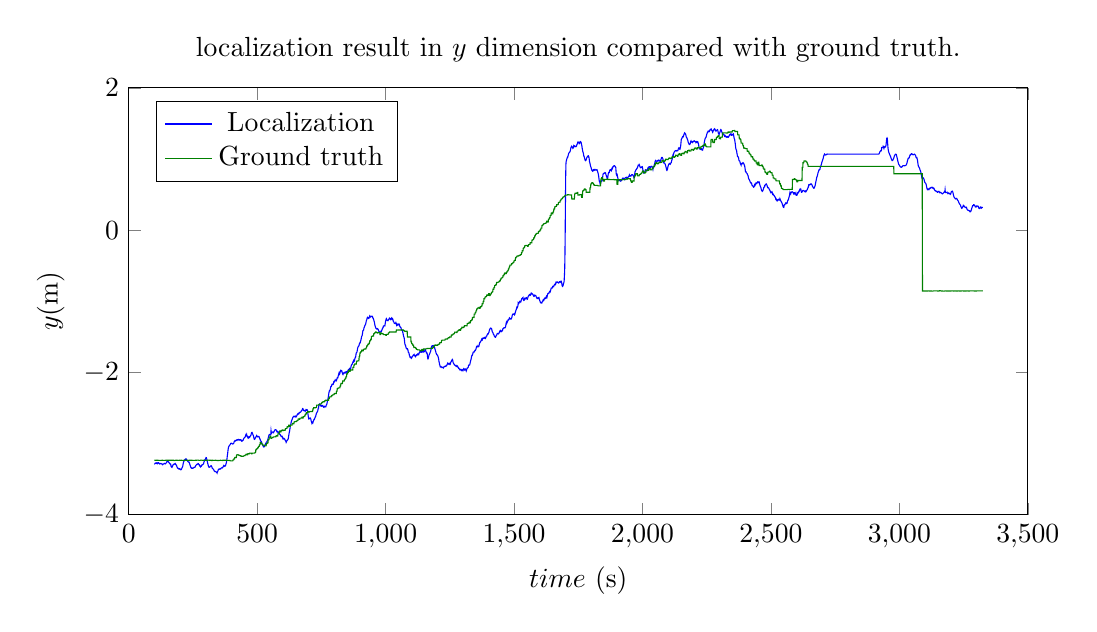 % This file was created by matplotlib v0.1.0.
% Copyright (c) 2010--2014, Nico Schlömer <nico.schloemer@gmail.com>
% All rights reserved.
% 
% The lastest updates can be retrieved from
% 
% https://github.com/nschloe/matplotlib2tikz
% 
% where you can also submit bug reports and leavecomments.
% 
\begin{tikzpicture}

\begin{axis}[
title={localization result in $y$ dimension compared with ground truth.},
xlabel={$time$ (s)},
ylabel={$y$(m)},
xmin=0, xmax=3500,
ymin=-4, ymax=2,
axis on top,
width=13cm,
height=7cm,
legend style={at={(0.03,0.97)}, anchor=north west},
legend entries={{Localization},{Ground truth}}
]
\addplot [blue]
coordinates {
(100,-3.286)
(101,-3.288)
(102,-3.284)
(103,-3.279)
(104,-3.279)
(105,-3.278)
(106,-3.275)
(107,-3.28)
(108,-3.279)
(109,-3.276)
(110,-3.281)
(111,-3.286)
(112,-3.281)
(113,-3.281)
(114,-3.271)
(115,-3.271)
(116,-3.272)
(117,-3.273)
(118,-3.277)
(119,-3.286)
(120,-3.289)
(121,-3.29)
(122,-3.284)
(123,-3.284)
(124,-3.283)
(125,-3.283)
(126,-3.283)
(127,-3.286)
(128,-3.287)
(129,-3.287)
(130,-3.291)
(131,-3.295)
(132,-3.299)
(133,-3.294)
(134,-3.292)
(135,-3.292)
(136,-3.288)
(137,-3.285)
(138,-3.284)
(139,-3.281)
(140,-3.283)
(141,-3.284)
(142,-3.288)
(143,-3.287)
(144,-3.282)
(145,-3.277)
(146,-3.273)
(147,-3.27)
(148,-3.262)
(149,-3.254)
(150,-3.257)
(151,-3.257)
(152,-3.252)
(153,-3.255)
(154,-3.258)
(155,-3.264)
(156,-3.265)
(157,-3.27)
(158,-3.275)
(159,-3.284)
(160,-3.287)
(161,-3.287)
(162,-3.29)
(163,-3.29)
(164,-3.306)
(165,-3.325)
(166,-3.33)
(167,-3.326)
(168,-3.323)
(169,-3.332)
(170,-3.326)
(171,-3.319)
(172,-3.305)
(173,-3.302)
(174,-3.296)
(175,-3.293)
(176,-3.294)
(177,-3.291)
(178,-3.292)
(179,-3.291)
(180,-3.285)
(181,-3.282)
(182,-3.288)
(183,-3.297)
(184,-3.299)
(185,-3.305)
(186,-3.31)
(187,-3.32)
(188,-3.331)
(189,-3.338)
(190,-3.348)
(191,-3.349)
(192,-3.349)
(193,-3.353)
(194,-3.358)
(195,-3.354)
(196,-3.355)
(197,-3.358)
(198,-3.355)
(199,-3.354)
(200,-3.366)
(201,-3.366)
(202,-3.37)
(203,-3.37)
(204,-3.369)
(205,-3.365)
(206,-3.36)
(207,-3.346)
(208,-3.338)
(209,-3.332)
(210,-3.325)
(211,-3.309)
(212,-3.284)
(213,-3.27)
(214,-3.258)
(215,-3.251)
(216,-3.244)
(217,-3.239)
(218,-3.232)
(219,-3.234)
(220,-3.233)
(221,-3.22)
(222,-3.217)
(223,-3.216)
(224,-3.222)
(225,-3.228)
(226,-3.23)
(227,-3.238)
(228,-3.243)
(229,-3.247)
(230,-3.252)
(231,-3.257)
(232,-3.261)
(233,-3.259)
(234,-3.259)
(235,-3.266)
(236,-3.272)
(237,-3.284)
(238,-3.294)
(239,-3.307)
(240,-3.318)
(241,-3.33)
(242,-3.338)
(243,-3.34)
(244,-3.348)
(245,-3.35)
(246,-3.348)
(247,-3.346)
(248,-3.349)
(249,-3.348)
(250,-3.35)
(251,-3.346)
(252,-3.344)
(253,-3.342)
(254,-3.34)
(255,-3.336)
(256,-3.336)
(257,-3.337)
(258,-3.334)
(259,-3.329)
(260,-3.319)
(261,-3.313)
(262,-3.31)
(263,-3.303)
(264,-3.297)
(265,-3.298)
(266,-3.297)
(267,-3.294)
(268,-3.292)
(269,-3.286)
(270,-3.282)
(271,-3.284)
(272,-3.291)
(273,-3.297)
(274,-3.303)
(275,-3.302)
(276,-3.312)
(277,-3.319)
(278,-3.323)
(279,-3.329)
(280,-3.321)
(281,-3.325)
(282,-3.325)
(283,-3.321)
(284,-3.311)
(285,-3.302)
(286,-3.298)
(287,-3.297)
(288,-3.299)
(289,-3.295)
(290,-3.293)
(291,-3.288)
(292,-3.277)
(293,-3.262)
(294,-3.254)
(295,-3.247)
(296,-3.234)
(297,-3.228)
(298,-3.224)
(299,-3.215)
(300,-3.212)
(301,-3.199)
(302,-3.2)
(303,-3.213)
(304,-3.225)
(305,-3.239)
(306,-3.255)
(307,-3.271)
(308,-3.287)
(309,-3.301)
(310,-3.317)
(311,-3.328)
(312,-3.334)
(313,-3.335)
(314,-3.335)
(315,-3.334)
(316,-3.332)
(317,-3.324)
(318,-3.32)
(319,-3.318)
(320,-3.317)
(321,-3.314)
(322,-3.316)
(323,-3.325)
(324,-3.334)
(325,-3.348)
(326,-3.35)
(327,-3.353)
(328,-3.357)
(329,-3.362)
(330,-3.365)
(331,-3.371)
(332,-3.379)
(333,-3.388)
(334,-3.391)
(335,-3.395)
(336,-3.395)
(337,-3.393)
(338,-3.393)
(339,-3.396)
(340,-3.4)
(341,-3.403)
(342,-3.405)
(343,-3.412)
(344,-3.418)
(345,-3.404)
(346,-3.4)
(347,-3.389)
(348,-3.378)
(349,-3.369)
(350,-3.364)
(351,-3.362)
(352,-3.36)
(353,-3.363)
(354,-3.362)
(355,-3.357)
(356,-3.356)
(357,-3.356)
(358,-3.359)
(359,-3.355)
(360,-3.347)
(361,-3.345)
(362,-3.343)
(363,-3.344)
(364,-3.341)
(365,-3.344)
(366,-3.338)
(367,-3.335)
(368,-3.326)
(369,-3.319)
(370,-3.311)
(371,-3.316)
(372,-3.315)
(373,-3.319)
(374,-3.322)
(375,-3.319)
(376,-3.317)
(377,-3.312)
(378,-3.298)
(379,-3.286)
(380,-3.274)
(381,-3.254)
(382,-3.235)
(383,-3.202)
(384,-3.169)
(385,-3.146)
(386,-3.116)
(387,-3.084)
(388,-3.063)
(389,-3.048)
(390,-3.042)
(391,-3.035)
(392,-3.03)
(393,-3.025)
(394,-3.021)
(395,-3.016)
(396,-3.012)
(397,-3.001)
(398,-2.999)
(399,-2.997)
(400,-3.0)
(401,-3.001)
(402,-3.001)
(403,-3.002)
(404,-3.008)
(405,-3.007)
(406,-3.007)
(407,-3.007)
(408,-3.004)
(409,-2.997)
(410,-2.982)
(411,-2.974)
(412,-2.97)
(413,-2.964)
(414,-2.968)
(415,-2.966)
(416,-2.96)
(417,-2.957)
(418,-2.956)
(419,-2.957)
(420,-2.953)
(421,-2.957)
(422,-2.948)
(423,-2.947)
(424,-2.947)
(425,-2.946)
(426,-2.951)
(427,-2.948)
(428,-2.944)
(429,-2.947)
(430,-2.953)
(431,-2.954)
(432,-2.949)
(433,-2.951)
(434,-2.953)
(435,-2.948)
(436,-2.948)
(437,-2.949)
(438,-2.954)
(439,-2.966)
(440,-2.969)
(441,-2.969)
(442,-2.959)
(443,-2.959)
(444,-2.958)
(445,-2.958)
(446,-2.948)
(447,-2.939)
(448,-2.933)
(449,-2.926)
(450,-2.92)
(451,-2.916)
(452,-2.913)
(453,-2.911)
(454,-2.906)
(455,-2.887)
(456,-2.879)
(457,-2.889)
(458,-2.883)
(459,-2.874)
(460,-2.893)
(461,-2.894)
(462,-2.904)
(463,-2.91)
(464,-2.921)
(465,-2.928)
(466,-2.926)
(467,-2.916)
(468,-2.904)
(469,-2.906)
(470,-2.916)
(471,-2.912)
(472,-2.908)
(473,-2.899)
(474,-2.893)
(475,-2.889)
(476,-2.883)
(477,-2.867)
(478,-2.853)
(479,-2.846)
(480,-2.845)
(481,-2.851)
(482,-2.862)
(483,-2.869)
(484,-2.881)
(485,-2.888)
(486,-2.901)
(487,-2.918)
(488,-2.932)
(489,-2.943)
(490,-2.944)
(491,-2.936)
(492,-2.93)
(493,-2.924)
(494,-2.915)
(495,-2.912)
(496,-2.902)
(497,-2.897)
(498,-2.889)
(499,-2.894)
(500,-2.897)
(501,-2.903)
(502,-2.908)
(503,-2.906)
(504,-2.904)
(505,-2.903)
(506,-2.906)
(507,-2.904)
(508,-2.91)
(509,-2.922)
(510,-2.934)
(511,-2.937)
(512,-2.945)
(513,-2.96)
(514,-2.968)
(515,-2.969)
(516,-2.971)
(517,-2.979)
(518,-2.992)
(519,-3.005)
(520,-3.016)
(521,-3.021)
(522,-3.027)
(523,-3.029)
(524,-3.045)
(525,-3.049)
(526,-3.05)
(527,-3.049)
(528,-3.046)
(529,-3.035)
(530,-3.031)
(531,-3.023)
(532,-3.012)
(533,-3.002)
(534,-2.996)
(535,-2.99)
(536,-2.983)
(537,-2.979)
(538,-2.98)
(539,-2.973)
(540,-2.959)
(541,-2.953)
(542,-2.938)
(543,-2.926)
(544,-2.912)
(545,-2.894)
(546,-2.883)
(547,-2.878)
(548,-2.872)
(549,-2.872)
(550,-2.879)
(551,-2.882)
(552,-2.879)
(553,-2.871)
(554,-2.824)
(555,-2.853)
(556,-2.856)
(557,-2.846)
(558,-2.843)
(559,-2.841)
(560,-2.84)
(561,-2.84)
(562,-2.84)
(563,-2.849)
(564,-2.846)
(565,-2.84)
(566,-2.83)
(567,-2.824)
(568,-2.814)
(569,-2.812)
(570,-2.808)
(571,-2.808)
(572,-2.807)
(573,-2.81)
(574,-2.811)
(575,-2.816)
(576,-2.831)
(577,-2.836)
(578,-2.833)
(579,-2.831)
(580,-2.834)
(581,-2.847)
(582,-2.845)
(583,-2.846)
(584,-2.842)
(585,-2.85)
(586,-2.851)
(587,-2.861)
(588,-2.872)
(589,-2.877)
(590,-2.878)
(591,-2.885)
(592,-2.892)
(593,-2.897)
(594,-2.905)
(595,-2.906)
(596,-2.899)
(597,-2.898)
(598,-2.906)
(599,-2.916)
(600,-2.93)
(601,-2.939)
(602,-2.937)
(603,-2.933)
(604,-2.929)
(605,-2.934)
(606,-2.935)
(607,-2.937)
(608,-2.952)
(609,-2.953)
(610,-2.956)
(611,-2.965)
(612,-2.97)
(613,-2.984)
(614,-2.976)
(615,-2.964)
(616,-2.961)
(617,-2.955)
(618,-2.954)
(619,-2.948)
(620,-2.941)
(621,-2.936)
(622,-2.913)
(623,-2.887)
(624,-2.866)
(625,-2.848)
(626,-2.832)
(627,-2.809)
(628,-2.787)
(629,-2.761)
(630,-2.751)
(631,-2.732)
(632,-2.709)
(633,-2.695)
(634,-2.681)
(635,-2.672)
(636,-2.66)
(637,-2.655)
(638,-2.641)
(639,-2.636)
(640,-2.628)
(641,-2.626)
(642,-2.62)
(643,-2.623)
(644,-2.626)
(645,-2.624)
(646,-2.622)
(647,-2.618)
(648,-2.615)
(649,-2.625)
(650,-2.629)
(651,-2.629)
(652,-2.627)
(653,-2.622)
(654,-2.612)
(655,-2.604)
(656,-2.595)
(657,-2.594)
(658,-2.584)
(659,-2.581)
(660,-2.578)
(661,-2.576)
(662,-2.583)
(663,-2.575)
(664,-2.574)
(665,-2.565)
(666,-2.563)
(667,-2.564)
(668,-2.564)
(669,-2.56)
(670,-2.556)
(671,-2.55)
(672,-2.544)
(673,-2.538)
(674,-2.537)
(675,-2.53)
(676,-2.522)
(677,-2.51)
(678,-2.511)
(679,-2.52)
(680,-2.529)
(681,-2.538)
(682,-2.54)
(683,-2.537)
(684,-2.536)
(685,-2.536)
(686,-2.538)
(687,-2.547)
(688,-2.537)
(689,-2.535)
(690,-2.527)
(691,-2.532)
(692,-2.534)
(693,-2.53)
(694,-2.526)
(695,-2.529)
(696,-2.538)
(697,-2.567)
(698,-2.591)
(699,-2.618)
(700,-2.638)
(701,-2.652)
(702,-2.648)
(703,-2.647)
(704,-2.651)
(705,-2.648)
(706,-2.644)
(707,-2.643)
(708,-2.651)
(709,-2.66)
(710,-2.678)
(711,-2.693)
(712,-2.699)
(713,-2.713)
(714,-2.703)
(715,-2.7)
(716,-2.697)
(717,-2.707)
(718,-2.696)
(719,-2.684)
(720,-2.671)
(721,-2.666)
(722,-2.661)
(723,-2.662)
(724,-2.652)
(725,-2.641)
(726,-2.628)
(727,-2.626)
(728,-2.617)
(729,-2.599)
(730,-2.587)
(731,-2.576)
(732,-2.57)
(733,-2.564)
(734,-2.557)
(735,-2.55)
(736,-2.54)
(737,-2.52)
(738,-2.506)
(739,-2.505)
(740,-2.468)
(741,-2.46)
(742,-2.452)
(743,-2.454)
(744,-2.447)
(745,-2.453)
(746,-2.466)
(747,-2.471)
(748,-2.474)
(749,-2.469)
(750,-2.467)
(751,-2.468)
(752,-2.475)
(753,-2.473)
(754,-2.468)
(755,-2.467)
(756,-2.474)
(757,-2.482)
(758,-2.489)
(759,-2.492)
(760,-2.493)
(761,-2.482)
(762,-2.478)
(763,-2.479)
(764,-2.484)
(765,-2.484)
(766,-2.485)
(767,-2.486)
(768,-2.477)
(769,-2.462)
(770,-2.459)
(771,-2.452)
(772,-2.435)
(773,-2.414)
(774,-2.395)
(775,-2.385)
(776,-2.369)
(777,-2.345)
(778,-2.323)
(779,-2.3)
(780,-2.278)
(781,-2.261)
(782,-2.257)
(783,-2.259)
(784,-2.247)
(785,-2.234)
(786,-2.213)
(787,-2.2)
(788,-2.196)
(789,-2.196)
(790,-2.185)
(791,-2.173)
(792,-2.167)
(793,-2.169)
(794,-2.167)
(795,-2.171)
(796,-2.17)
(797,-2.16)
(798,-2.137)
(799,-2.128)
(800,-2.129)
(801,-2.132)
(802,-2.119)
(803,-2.117)
(804,-2.107)
(805,-2.113)
(806,-2.11)
(807,-2.11)
(808,-2.119)
(809,-2.114)
(810,-2.099)
(811,-2.086)
(812,-2.076)
(813,-2.077)
(814,-2.077)
(815,-2.061)
(816,-2.046)
(817,-2.03)
(818,-2.018)
(819,-2.006)
(820,-2.013)
(821,-2.024)
(822,-2.015)
(823,-1.999)
(824,-1.979)
(825,-1.974)
(826,-1.982)
(827,-1.979)
(828,-1.975)
(829,-1.976)
(830,-1.988)
(831,-2.003)
(832,-2.011)
(833,-2.026)
(834,-2.031)
(835,-2.02)
(836,-2.013)
(837,-2.009)
(838,-2.015)
(839,-2.012)
(840,-2.007)
(841,-2.001)
(842,-1.997)
(843,-1.995)
(844,-2.0)
(845,-2.007)
(846,-2.002)
(847,-1.998)
(848,-1.991)
(849,-1.989)
(850,-1.987)
(851,-1.998)
(852,-1.994)
(853,-1.987)
(854,-1.973)
(855,-1.964)
(856,-1.961)
(857,-1.966)
(858,-1.972)
(859,-1.96)
(860,-1.947)
(861,-1.941)
(862,-1.941)
(863,-1.951)
(864,-1.945)
(865,-1.927)
(866,-1.911)
(867,-1.898)
(868,-1.892)
(869,-1.888)
(870,-1.886)
(871,-1.873)
(872,-1.866)
(873,-1.855)
(874,-1.847)
(875,-1.838)
(876,-1.854)
(877,-1.851)
(878,-1.842)
(879,-1.835)
(880,-1.813)
(881,-1.804)
(882,-1.788)
(883,-1.788)
(884,-1.771)
(885,-1.741)
(886,-1.729)
(887,-1.722)
(888,-1.718)
(889,-1.708)
(890,-1.686)
(891,-1.665)
(892,-1.65)
(893,-1.642)
(894,-1.635)
(895,-1.634)
(896,-1.631)
(897,-1.615)
(898,-1.597)
(899,-1.588)
(900,-1.586)
(901,-1.587)
(902,-1.571)
(903,-1.558)
(904,-1.548)
(905,-1.529)
(906,-1.507)
(907,-1.494)
(908,-1.488)
(909,-1.478)
(910,-1.456)
(911,-1.429)
(912,-1.413)
(913,-1.41)
(914,-1.408)
(915,-1.393)
(916,-1.374)
(917,-1.366)
(918,-1.356)
(919,-1.345)
(920,-1.335)
(921,-1.334)
(922,-1.327)
(923,-1.311)
(924,-1.292)
(925,-1.275)
(926,-1.266)
(927,-1.258)
(928,-1.241)
(929,-1.231)
(930,-1.226)
(931,-1.229)
(932,-1.234)
(933,-1.238)
(934,-1.243)
(935,-1.242)
(936,-1.234)
(937,-1.218)
(938,-1.21)
(939,-1.222)
(940,-1.224)
(941,-1.221)
(942,-1.217)
(943,-1.211)
(944,-1.21)
(945,-1.212)
(946,-1.213)
(947,-1.216)
(948,-1.22)
(949,-1.217)
(950,-1.235)
(951,-1.237)
(952,-1.24)
(953,-1.253)
(954,-1.263)
(955,-1.278)
(956,-1.29)
(957,-1.308)
(958,-1.328)
(959,-1.346)
(960,-1.359)
(961,-1.368)
(962,-1.378)
(963,-1.384)
(964,-1.387)
(965,-1.386)
(966,-1.392)
(967,-1.393)
(968,-1.391)
(969,-1.387)
(970,-1.392)
(971,-1.397)
(972,-1.406)
(973,-1.414)
(974,-1.427)
(975,-1.436)
(976,-1.439)
(977,-1.433)
(978,-1.436)
(979,-1.435)
(980,-1.432)
(981,-1.428)
(982,-1.426)
(983,-1.418)
(984,-1.421)
(985,-1.413)
(986,-1.401)
(987,-1.392)
(988,-1.381)
(989,-1.376)
(990,-1.374)
(991,-1.355)
(992,-1.357)
(993,-1.347)
(994,-1.345)
(995,-1.346)
(996,-1.346)
(997,-1.347)
(998,-1.328)
(999,-1.302)
(1000,-1.281)
(1001,-1.267)
(1002,-1.254)
(1003,-1.246)
(1004,-1.254)
(1005,-1.265)
(1006,-1.267)
(1007,-1.27)
(1008,-1.273)
(1009,-1.275)
(1010,-1.269)
(1011,-1.261)
(1012,-1.255)
(1013,-1.254)
(1014,-1.248)
(1015,-1.236)
(1016,-1.237)
(1017,-1.243)
(1018,-1.251)
(1019,-1.245)
(1020,-1.246)
(1021,-1.256)
(1022,-1.251)
(1023,-1.248)
(1024,-1.235)
(1025,-1.239)
(1026,-1.252)
(1027,-1.247)
(1028,-1.253)
(1029,-1.263)
(1030,-1.282)
(1031,-1.289)
(1032,-1.293)
(1033,-1.3)
(1034,-1.311)
(1035,-1.311)
(1036,-1.313)
(1037,-1.312)
(1038,-1.314)
(1039,-1.307)
(1040,-1.3)
(1041,-1.31)
(1042,-1.317)
(1043,-1.336)
(1044,-1.329)
(1045,-1.323)
(1046,-1.33)
(1047,-1.333)
(1048,-1.337)
(1049,-1.331)
(1050,-1.327)
(1051,-1.328)
(1052,-1.32)
(1053,-1.324)
(1054,-1.33)
(1055,-1.349)
(1056,-1.359)
(1057,-1.361)
(1058,-1.368)
(1059,-1.368)
(1060,-1.376)
(1061,-1.39)
(1062,-1.4)
(1063,-1.406)
(1064,-1.411)
(1065,-1.41)
(1066,-1.425)
(1067,-1.443)
(1068,-1.453)
(1069,-1.475)
(1070,-1.493)
(1071,-1.503)
(1072,-1.512)
(1073,-1.533)
(1074,-1.574)
(1075,-1.6)
(1076,-1.615)
(1077,-1.617)
(1078,-1.623)
(1079,-1.645)
(1080,-1.656)
(1081,-1.664)
(1082,-1.669)
(1083,-1.671)
(1084,-1.669)
(1085,-1.668)
(1086,-1.676)
(1087,-1.69)
(1088,-1.709)
(1089,-1.72)
(1090,-1.722)
(1091,-1.729)
(1092,-1.748)
(1093,-1.765)
(1094,-1.772)
(1095,-1.787)
(1096,-1.792)
(1097,-1.786)
(1098,-1.785)
(1099,-1.789)
(1100,-1.795)
(1101,-1.801)
(1102,-1.791)
(1103,-1.783)
(1104,-1.783)
(1105,-1.778)
(1106,-1.77)
(1107,-1.761)
(1108,-1.758)
(1109,-1.759)
(1110,-1.753)
(1111,-1.749)
(1112,-1.759)
(1113,-1.77)
(1114,-1.771)
(1115,-1.767)
(1116,-1.77)
(1117,-1.778)
(1118,-1.77)
(1119,-1.761)
(1120,-1.754)
(1121,-1.753)
(1122,-1.757)
(1123,-1.75)
(1124,-1.741)
(1125,-1.742)
(1126,-1.752)
(1127,-1.75)
(1128,-1.743)
(1129,-1.748)
(1130,-1.738)
(1131,-1.728)
(1132,-1.719)
(1133,-1.711)
(1134,-1.709)
(1135,-1.714)
(1136,-1.709)
(1137,-1.71)
(1138,-1.71)
(1139,-1.717)
(1140,-1.718)
(1141,-1.716)
(1142,-1.709)
(1143,-1.697)
(1144,-1.702)
(1145,-1.709)
(1146,-1.705)
(1147,-1.71)
(1148,-1.701)
(1149,-1.707)
(1150,-1.711)
(1151,-1.709)
(1152,-1.701)
(1153,-1.688)
(1154,-1.683)
(1155,-1.683)
(1156,-1.695)
(1157,-1.702)
(1158,-1.716)
(1159,-1.727)
(1160,-1.726)
(1161,-1.726)
(1162,-1.74)
(1163,-1.771)
(1164,-1.803)
(1165,-1.811)
(1166,-1.805)
(1167,-1.788)
(1168,-1.773)
(1169,-1.757)
(1170,-1.75)
(1171,-1.744)
(1172,-1.736)
(1173,-1.724)
(1174,-1.717)
(1175,-1.708)
(1176,-1.694)
(1177,-1.675)
(1178,-1.659)
(1179,-1.639)
(1180,-1.634)
(1181,-1.627)
(1182,-1.626)
(1183,-1.629)
(1184,-1.634)
(1185,-1.627)
(1186,-1.625)
(1187,-1.636)
(1188,-1.64)
(1189,-1.646)
(1190,-1.645)
(1191,-1.656)
(1192,-1.671)
(1193,-1.682)
(1194,-1.695)
(1195,-1.704)
(1196,-1.723)
(1197,-1.734)
(1198,-1.74)
(1199,-1.752)
(1200,-1.754)
(1201,-1.754)
(1202,-1.759)
(1203,-1.768)
(1204,-1.777)
(1205,-1.791)
(1206,-1.805)
(1207,-1.826)
(1208,-1.85)
(1209,-1.865)
(1210,-1.889)
(1211,-1.898)
(1212,-1.914)
(1213,-1.926)
(1214,-1.926)
(1215,-1.919)
(1216,-1.919)
(1217,-1.926)
(1218,-1.927)
(1219,-1.933)
(1220,-1.932)
(1221,-1.932)
(1222,-1.933)
(1223,-1.93)
(1224,-1.934)
(1225,-1.939)
(1226,-1.932)
(1227,-1.927)
(1228,-1.921)
(1229,-1.918)
(1230,-1.918)
(1231,-1.919)
(1232,-1.915)
(1233,-1.913)
(1234,-1.915)
(1235,-1.913)
(1236,-1.907)
(1237,-1.91)
(1238,-1.905)
(1239,-1.895)
(1240,-1.886)
(1241,-1.881)
(1242,-1.872)
(1243,-1.878)
(1244,-1.883)
(1245,-1.876)
(1246,-1.875)
(1247,-1.879)
(1248,-1.875)
(1249,-1.88)
(1250,-1.893)
(1251,-1.893)
(1252,-1.88)
(1253,-1.869)
(1254,-1.857)
(1255,-1.849)
(1256,-1.847)
(1257,-1.836)
(1258,-1.827)
(1259,-1.825)
(1260,-1.819)
(1261,-1.825)
(1262,-1.847)
(1263,-1.864)
(1264,-1.871)
(1265,-1.875)
(1266,-1.883)
(1267,-1.892)
(1268,-1.892)
(1269,-1.897)
(1270,-1.901)
(1271,-1.902)
(1272,-1.907)
(1273,-1.905)
(1274,-1.913)
(1275,-1.918)
(1276,-1.918)
(1277,-1.918)
(1278,-1.907)
(1279,-1.91)
(1280,-1.914)
(1281,-1.922)
(1282,-1.931)
(1283,-1.932)
(1284,-1.942)
(1285,-1.941)
(1286,-1.946)
(1287,-1.954)
(1288,-1.959)
(1289,-1.965)
(1290,-1.961)
(1291,-1.964)
(1292,-1.958)
(1293,-1.959)
(1294,-1.965)
(1295,-1.97)
(1296,-1.975)
(1297,-1.97)
(1298,-1.964)
(1299,-1.968)
(1300,-1.973)
(1301,-1.978)
(1302,-1.97)
(1303,-1.958)
(1304,-1.95)
(1305,-1.955)
(1306,-1.953)
(1307,-1.956)
(1308,-1.969)
(1309,-1.967)
(1310,-1.961)
(1311,-1.956)
(1312,-1.961)
(1313,-1.969)
(1314,-1.981)
(1315,-1.971)
(1316,-1.956)
(1317,-1.946)
(1318,-1.94)
(1319,-1.94)
(1320,-1.938)
(1321,-1.934)
(1322,-1.926)
(1323,-1.9)
(1324,-1.901)
(1325,-1.9)
(1326,-1.9)
(1327,-1.9)
(1328,-1.887)
(1329,-1.871)
(1330,-1.852)
(1331,-1.837)
(1332,-1.826)
(1333,-1.813)
(1334,-1.791)
(1335,-1.774)
(1336,-1.763)
(1337,-1.763)
(1338,-1.756)
(1339,-1.746)
(1340,-1.732)
(1341,-1.717)
(1342,-1.713)
(1343,-1.714)
(1344,-1.715)
(1345,-1.715)
(1346,-1.709)
(1347,-1.699)
(1348,-1.693)
(1349,-1.687)
(1350,-1.689)
(1351,-1.681)
(1352,-1.669)
(1353,-1.656)
(1354,-1.64)
(1355,-1.634)
(1356,-1.635)
(1357,-1.641)
(1358,-1.637)
(1359,-1.629)
(1360,-1.635)
(1361,-1.639)
(1362,-1.641)
(1363,-1.638)
(1364,-1.621)
(1365,-1.604)
(1366,-1.586)
(1367,-1.578)
(1368,-1.58)
(1369,-1.574)
(1370,-1.569)
(1371,-1.563)
(1372,-1.55)
(1373,-1.55)
(1374,-1.536)
(1375,-1.543)
(1376,-1.547)
(1377,-1.538)
(1378,-1.523)
(1379,-1.517)
(1380,-1.518)
(1381,-1.523)
(1382,-1.522)
(1383,-1.516)
(1384,-1.511)
(1385,-1.509)
(1386,-1.514)
(1387,-1.521)
(1388,-1.525)
(1389,-1.521)
(1390,-1.507)
(1391,-1.506)
(1392,-1.494)
(1393,-1.491)
(1394,-1.49)
(1395,-1.479)
(1396,-1.465)
(1397,-1.461)
(1398,-1.464)
(1399,-1.46)
(1400,-1.456)
(1401,-1.447)
(1402,-1.441)
(1403,-1.427)
(1404,-1.409)
(1405,-1.396)
(1406,-1.393)
(1407,-1.39)
(1408,-1.382)
(1409,-1.378)
(1410,-1.379)
(1411,-1.383)
(1412,-1.385)
(1413,-1.39)
(1414,-1.409)
(1415,-1.425)
(1416,-1.434)
(1417,-1.437)
(1418,-1.445)
(1419,-1.46)
(1420,-1.466)
(1421,-1.467)
(1422,-1.477)
(1423,-1.488)
(1424,-1.496)
(1425,-1.496)
(1426,-1.5)
(1427,-1.508)
(1428,-1.508)
(1429,-1.498)
(1430,-1.49)
(1431,-1.48)
(1432,-1.479)
(1433,-1.47)
(1434,-1.458)
(1435,-1.454)
(1436,-1.456)
(1437,-1.455)
(1438,-1.455)
(1439,-1.46)
(1440,-1.459)
(1441,-1.455)
(1442,-1.446)
(1443,-1.439)
(1444,-1.425)
(1445,-1.426)
(1446,-1.418)
(1447,-1.409)
(1448,-1.408)
(1449,-1.416)
(1450,-1.426)
(1451,-1.421)
(1452,-1.421)
(1453,-1.422)
(1454,-1.419)
(1455,-1.415)
(1456,-1.394)
(1457,-1.385)
(1458,-1.385)
(1459,-1.385)
(1460,-1.377)
(1461,-1.372)
(1462,-1.372)
(1463,-1.373)
(1464,-1.373)
(1465,-1.374)
(1466,-1.367)
(1467,-1.36)
(1468,-1.341)
(1469,-1.314)
(1470,-1.3)
(1471,-1.316)
(1472,-1.31)
(1473,-1.296)
(1474,-1.293)
(1475,-1.283)
(1476,-1.27)
(1477,-1.263)
(1478,-1.266)
(1479,-1.264)
(1480,-1.256)
(1481,-1.243)
(1482,-1.235)
(1483,-1.24)
(1484,-1.249)
(1485,-1.251)
(1486,-1.244)
(1487,-1.246)
(1488,-1.249)
(1489,-1.25)
(1490,-1.244)
(1491,-1.231)
(1492,-1.222)
(1493,-1.199)
(1494,-1.188)
(1495,-1.182)
(1496,-1.18)
(1497,-1.18)
(1498,-1.183)
(1499,-1.185)
(1500,-1.18)
(1501,-1.178)
(1502,-1.192)
(1503,-1.189)
(1504,-1.17)
(1505,-1.154)
(1506,-1.144)
(1507,-1.131)
(1508,-1.122)
(1509,-1.116)
(1510,-1.099)
(1511,-1.086)
(1512,-1.093)
(1513,-1.086)
(1514,-1.078)
(1515,-1.067)
(1516,-1.03)
(1517,-1.039)
(1518,-1.035)
(1519,-1.031)
(1520,-1.021)
(1521,-1.01)
(1522,-1.002)
(1523,-1.001)
(1524,-1.003)
(1525,-1.007)
(1526,-1.012)
(1527,-1.002)
(1528,-0.989)
(1529,-0.975)
(1530,-0.963)
(1531,-0.963)
(1532,-0.959)
(1533,-0.955)
(1534,-0.959)
(1535,-0.952)
(1536,-0.972)
(1537,-0.982)
(1538,-0.989)
(1539,-0.987)
(1540,-0.982)
(1541,-0.973)
(1542,-0.957)
(1543,-0.958)
(1544,-0.967)
(1545,-0.963)
(1546,-0.96)
(1547,-0.951)
(1548,-0.949)
(1549,-0.955)
(1550,-0.962)
(1551,-0.974)
(1552,-0.971)
(1553,-0.957)
(1554,-0.948)
(1555,-0.936)
(1556,-0.927)
(1557,-0.924)
(1558,-0.924)
(1559,-0.913)
(1560,-0.905)
(1561,-0.906)
(1562,-0.912)
(1563,-0.914)
(1564,-0.916)
(1565,-0.903)
(1566,-0.892)
(1567,-0.884)
(1568,-0.885)
(1569,-0.895)
(1570,-0.893)
(1571,-0.899)
(1572,-0.899)
(1573,-0.906)
(1574,-0.911)
(1575,-0.914)
(1576,-0.922)
(1577,-0.933)
(1578,-0.934)
(1579,-0.928)
(1580,-0.919)
(1581,-0.915)
(1582,-0.921)
(1583,-0.92)
(1584,-0.921)
(1585,-0.925)
(1586,-0.933)
(1587,-0.944)
(1588,-0.95)
(1589,-0.957)
(1590,-0.964)
(1591,-0.964)
(1592,-0.96)
(1593,-0.954)
(1594,-0.958)
(1595,-0.952)
(1596,-0.947)
(1597,-0.946)
(1598,-0.966)
(1599,-0.977)
(1600,-0.992)
(1601,-0.999)
(1602,-1.008)
(1603,-1.021)
(1604,-1.023)
(1605,-1.025)
(1606,-1.023)
(1607,-1.026)
(1608,-1.027)
(1609,-1.015)
(1610,-1.006)
(1611,-1.005)
(1612,-0.997)
(1613,-0.983)
(1614,-0.979)
(1615,-0.982)
(1616,-0.987)
(1617,-0.981)
(1618,-0.966)
(1619,-0.957)
(1620,-0.955)
(1621,-0.958)
(1622,-0.963)
(1623,-0.962)
(1624,-0.951)
(1625,-0.941)
(1626,-0.931)
(1627,-0.938)
(1628,-0.946)
(1629,-0.931)
(1630,-0.916)
(1631,-0.898)
(1632,-0.892)
(1633,-0.889)
(1634,-0.888)
(1635,-0.89)
(1636,-0.887)
(1637,-0.876)
(1638,-0.867)
(1639,-0.859)
(1640,-0.858)
(1641,-0.866)
(1642,-0.855)
(1643,-0.841)
(1644,-0.826)
(1645,-0.816)
(1646,-0.817)
(1647,-0.815)
(1648,-0.815)
(1649,-0.814)
(1650,-0.798)
(1651,-0.79)
(1652,-0.789)
(1653,-0.797)
(1654,-0.797)
(1655,-0.785)
(1656,-0.778)
(1657,-0.771)
(1658,-0.764)
(1659,-0.761)
(1660,-0.757)
(1661,-0.766)
(1662,-0.762)
(1663,-0.741)
(1664,-0.73)
(1665,-0.732)
(1666,-0.737)
(1667,-0.738)
(1668,-0.73)
(1669,-0.729)
(1670,-0.731)
(1671,-0.734)
(1672,-0.737)
(1673,-0.741)
(1674,-0.744)
(1675,-0.736)
(1676,-0.732)
(1677,-0.727)
(1678,-0.727)
(1679,-0.732)
(1680,-0.735)
(1681,-0.731)
(1682,-0.718)
(1683,-0.717)
(1684,-0.719)
(1685,-0.735)
(1686,-0.753)
(1687,-0.779)
(1688,-0.787)
(1689,-0.791)
(1690,-0.784)
(1691,-0.781)
(1692,-0.761)
(1693,-0.746)
(1694,-0.737)
(1695,-0.72)
(1696,-0.652)
(1697,-0.583)
(1698,-0.407)
(1699,-0.106)
(1700,0.339)
(1701,0.746)
(1702,0.926)
(1703,0.969)
(1704,0.978)
(1705,0.996)
(1706,1.002)
(1707,1.018)
(1708,1.026)
(1709,1.025)
(1710,1.038)
(1711,1.053)
(1712,1.067)
(1713,1.078)
(1714,1.085)
(1715,1.09)
(1716,1.095)
(1717,1.097)
(1718,1.103)
(1719,1.117)
(1720,1.132)
(1721,1.15)
(1722,1.166)
(1723,1.169)
(1724,1.178)
(1725,1.173)
(1726,1.167)
(1727,1.166)
(1728,1.16)
(1729,1.151)
(1730,1.156)
(1731,1.175)
(1732,1.183)
(1733,1.17)
(1734,1.177)
(1735,1.185)
(1736,1.183)
(1737,1.182)
(1738,1.177)
(1739,1.175)
(1740,1.174)
(1741,1.172)
(1742,1.176)
(1743,1.18)
(1744,1.195)
(1745,1.205)
(1746,1.209)
(1747,1.222)
(1748,1.234)
(1749,1.24)
(1750,1.234)
(1751,1.229)
(1752,1.231)
(1753,1.228)
(1754,1.215)
(1755,1.218)
(1756,1.23)
(1757,1.243)
(1758,1.245)
(1759,1.238)
(1760,1.237)
(1761,1.237)
(1762,1.218)
(1763,1.202)
(1764,1.184)
(1765,1.159)
(1766,1.138)
(1767,1.118)
(1768,1.098)
(1769,1.092)
(1770,1.079)
(1771,1.057)
(1772,1.036)
(1773,1.032)
(1774,1.02)
(1775,1.004)
(1776,0.99)
(1777,0.982)
(1778,0.977)
(1779,0.981)
(1780,0.981)
(1781,0.993)
(1782,1.006)
(1783,1.015)
(1784,1.022)
(1785,1.028)
(1786,1.036)
(1787,1.036)
(1788,1.041)
(1789,1.034)
(1790,1.04)
(1791,1.033)
(1792,1.016)
(1793,0.99)
(1794,0.96)
(1795,0.95)
(1796,0.929)
(1797,0.914)
(1798,0.898)
(1799,0.887)
(1800,0.878)
(1801,0.863)
(1802,0.851)
(1803,0.841)
(1804,0.842)
(1805,0.832)
(1806,0.827)
(1807,0.829)
(1808,0.836)
(1809,0.847)
(1810,0.844)
(1811,0.841)
(1812,0.848)
(1813,0.845)
(1814,0.851)
(1815,0.854)
(1816,0.849)
(1817,0.844)
(1818,0.843)
(1819,0.844)
(1820,0.845)
(1821,0.848)
(1822,0.849)
(1823,0.849)
(1824,0.836)
(1825,0.827)
(1826,0.815)
(1827,0.803)
(1828,0.788)
(1829,0.766)
(1830,0.743)
(1831,0.711)
(1832,0.686)
(1833,0.679)
(1834,0.678)
(1835,0.649)
(1836,0.654)
(1837,0.661)
(1838,0.68)
(1839,0.687)
(1840,0.689)
(1841,0.694)
(1842,0.691)
(1843,0.697)
(1844,0.709)
(1845,0.741)
(1846,0.774)
(1847,0.79)
(1848,0.797)
(1849,0.797)
(1850,0.797)
(1851,0.801)
(1852,0.8)
(1853,0.805)
(1854,0.81)
(1855,0.808)
(1856,0.804)
(1857,0.791)
(1858,0.777)
(1859,0.77)
(1860,0.752)
(1861,0.752)
(1862,0.734)
(1863,0.741)
(1864,0.728)
(1865,0.739)
(1866,0.772)
(1867,0.794)
(1868,0.804)
(1869,0.813)
(1870,0.814)
(1871,0.812)
(1872,0.828)
(1873,0.846)
(1874,0.847)
(1875,0.843)
(1876,0.848)
(1877,0.851)
(1878,0.843)
(1879,0.837)
(1880,0.849)
(1881,0.864)
(1882,0.859)
(1883,0.866)
(1884,0.877)
(1885,0.892)
(1886,0.891)
(1887,0.893)
(1888,0.904)
(1889,0.904)
(1890,0.904)
(1891,0.905)
(1892,0.904)
(1893,0.895)
(1894,0.888)
(1895,0.888)
(1896,0.882)
(1897,0.832)
(1898,0.789)
(1899,0.778)
(1900,0.786)
(1901,0.787)
(1902,0.773)
(1903,0.748)
(1904,0.735)
(1905,0.721)
(1906,0.711)
(1907,0.704)
(1908,0.7)
(1909,0.698)
(1910,0.699)
(1911,0.696)
(1912,0.693)
(1913,0.693)
(1914,0.689)
(1915,0.688)
(1916,0.694)
(1917,0.693)
(1918,0.696)
(1919,0.702)
(1920,0.709)
(1921,0.718)
(1922,0.727)
(1923,0.73)
(1924,0.732)
(1925,0.73)
(1926,0.728)
(1927,0.728)
(1928,0.728)
(1929,0.714)
(1930,0.711)
(1931,0.726)
(1932,0.732)
(1933,0.735)
(1934,0.737)
(1935,0.738)
(1936,0.742)
(1937,0.743)
(1938,0.742)
(1939,0.726)
(1940,0.723)
(1941,0.727)
(1942,0.724)
(1943,0.738)
(1944,0.745)
(1945,0.75)
(1946,0.754)
(1947,0.757)
(1948,0.763)
(1949,0.775)
(1950,0.766)
(1951,0.76)
(1952,0.763)
(1953,0.766)
(1954,0.764)
(1955,0.759)
(1956,0.765)
(1957,0.775)
(1958,0.779)
(1959,0.779)
(1960,0.778)
(1961,0.78)
(1962,0.779)
(1963,0.77)
(1964,0.762)
(1965,0.756)
(1966,0.75)
(1967,0.737)
(1968,0.742)
(1969,0.764)
(1970,0.795)
(1971,0.821)
(1972,0.827)
(1973,0.835)
(1974,0.846)
(1975,0.848)
(1976,0.85)
(1977,0.856)
(1978,0.868)
(1979,0.871)
(1980,0.873)
(1981,0.884)
(1982,0.897)
(1983,0.91)
(1984,0.909)
(1985,0.909)
(1986,0.92)
(1987,0.924)
(1988,0.915)
(1989,0.906)
(1990,0.892)
(1991,0.888)
(1992,0.878)
(1993,0.876)
(1994,0.879)
(1995,0.883)
(1996,0.885)
(1997,0.886)
(1998,0.892)
(1999,0.893)
(2000,0.878)
(2001,0.86)
(2002,0.84)
(2003,0.827)
(2004,0.818)
(2005,0.802)
(2006,0.804)
(2007,0.808)
(2008,0.814)
(2009,0.814)
(2010,0.83)
(2011,0.846)
(2012,0.848)
(2013,0.84)
(2014,0.837)
(2015,0.84)
(2016,0.835)
(2017,0.839)
(2018,0.836)
(2019,0.848)
(2020,0.862)
(2021,0.87)
(2022,0.863)
(2023,0.872)
(2024,0.88)
(2025,0.889)
(2026,0.887)
(2027,0.89)
(2028,0.89)
(2029,0.885)
(2030,0.88)
(2031,0.879)
(2032,0.886)
(2033,0.896)
(2034,0.898)
(2035,0.896)
(2036,0.894)
(2037,0.895)
(2038,0.887)
(2039,0.878)
(2040,0.877)
(2041,0.858)
(2042,0.878)
(2043,0.879)
(2044,0.885)
(2045,0.9)
(2046,0.918)
(2047,0.927)
(2048,0.942)
(2049,0.962)
(2050,0.975)
(2051,0.979)
(2052,0.971)
(2053,0.973)
(2054,0.971)
(2055,0.97)
(2056,0.961)
(2057,0.966)
(2058,0.971)
(2059,0.978)
(2060,0.978)
(2061,0.974)
(2062,0.983)
(2063,0.985)
(2064,0.983)
(2065,0.98)
(2066,0.98)
(2067,0.977)
(2068,0.96)
(2069,0.96)
(2070,0.978)
(2071,0.984)
(2072,0.993)
(2073,1.005)
(2074,1.018)
(2075,1.023)
(2076,1.023)
(2077,1.023)
(2078,1.012)
(2079,1.007)
(2080,0.99)
(2081,0.966)
(2082,0.952)
(2083,0.955)
(2084,0.946)
(2085,0.941)
(2086,0.94)
(2087,0.935)
(2088,0.931)
(2089,0.92)
(2090,0.908)
(2091,0.892)
(2092,0.883)
(2093,0.865)
(2094,0.844)
(2095,0.839)
(2096,0.845)
(2097,0.852)
(2098,0.869)
(2099,0.889)
(2100,0.904)
(2101,0.914)
(2102,0.926)
(2103,0.931)
(2104,0.93)
(2105,0.932)
(2106,0.936)
(2107,0.929)
(2108,0.926)
(2109,0.935)
(2110,0.942)
(2111,0.944)
(2112,0.95)
(2113,0.966)
(2114,0.979)
(2115,0.993)
(2116,1.002)
(2117,1.023)
(2118,1.046)
(2119,1.059)
(2120,1.055)
(2121,1.071)
(2122,1.083)
(2123,1.097)
(2124,1.098)
(2125,1.101)
(2126,1.109)
(2127,1.115)
(2128,1.116)
(2129,1.113)
(2130,1.113)
(2131,1.118)
(2132,1.115)
(2133,1.112)
(2134,1.113)
(2135,1.116)
(2136,1.115)
(2137,1.115)
(2138,1.119)
(2139,1.136)
(2140,1.143)
(2141,1.151)
(2142,1.144)
(2143,1.142)
(2144,1.149)
(2145,1.14)
(2146,1.137)
(2147,1.154)
(2148,1.169)
(2149,1.193)
(2150,1.232)
(2151,1.273)
(2152,1.282)
(2153,1.288)
(2154,1.296)
(2155,1.305)
(2156,1.312)
(2157,1.307)
(2158,1.307)
(2159,1.318)
(2160,1.324)
(2161,1.341)
(2162,1.348)
(2163,1.361)
(2164,1.368)
(2165,1.364)
(2166,1.355)
(2167,1.354)
(2168,1.349)
(2169,1.335)
(2170,1.314)
(2171,1.309)
(2172,1.298)
(2173,1.296)
(2174,1.288)
(2175,1.274)
(2176,1.27)
(2177,1.253)
(2178,1.237)
(2179,1.226)
(2180,1.22)
(2181,1.215)
(2182,1.203)
(2183,1.203)
(2184,1.208)
(2185,1.209)
(2186,1.217)
(2187,1.23)
(2188,1.247)
(2189,1.254)
(2190,1.245)
(2191,1.241)
(2192,1.238)
(2193,1.242)
(2194,1.237)
(2195,1.231)
(2196,1.234)
(2197,1.243)
(2198,1.249)
(2199,1.251)
(2200,1.249)
(2201,1.253)
(2202,1.255)
(2203,1.247)
(2204,1.249)
(2205,1.246)
(2206,1.245)
(2207,1.24)
(2208,1.23)
(2209,1.234)
(2210,1.236)
(2211,1.246)
(2212,1.246)
(2213,1.237)
(2214,1.242)
(2215,1.242)
(2216,1.237)
(2217,1.22)
(2218,1.213)
(2219,1.193)
(2220,1.166)
(2221,1.144)
(2222,1.143)
(2223,1.142)
(2224,1.139)
(2225,1.142)
(2226,1.139)
(2227,1.144)
(2228,1.137)
(2229,1.147)
(2230,1.142)
(2231,1.137)
(2232,1.13)
(2233,1.128)
(2234,1.125)
(2235,1.141)
(2236,1.148)
(2237,1.161)
(2238,1.172)
(2239,1.193)
(2240,1.217)
(2241,1.241)
(2242,1.259)
(2243,1.276)
(2244,1.284)
(2245,1.296)
(2246,1.3)
(2247,1.302)
(2248,1.316)
(2249,1.328)
(2250,1.344)
(2251,1.353)
(2252,1.364)
(2253,1.376)
(2254,1.381)
(2255,1.386)
(2256,1.394)
(2257,1.393)
(2258,1.385)
(2259,1.389)
(2260,1.386)
(2261,1.393)
(2262,1.404)
(2263,1.411)
(2264,1.415)
(2265,1.411)
(2266,1.416)
(2267,1.419)
(2268,1.421)
(2269,1.408)
(2270,1.4)
(2271,1.398)
(2272,1.386)
(2273,1.375)
(2274,1.382)
(2275,1.394)
(2276,1.396)
(2277,1.408)
(2278,1.408)
(2279,1.418)
(2280,1.425)
(2281,1.422)
(2282,1.421)
(2283,1.41)
(2284,1.403)
(2285,1.399)
(2286,1.391)
(2287,1.395)
(2288,1.403)
(2289,1.406)
(2290,1.407)
(2291,1.406)
(2292,1.411)
(2293,1.407)
(2294,1.388)
(2295,1.368)
(2296,1.358)
(2297,1.353)
(2298,1.344)
(2299,1.349)
(2300,1.363)
(2301,1.372)
(2302,1.382)
(2303,1.394)
(2304,1.411)
(2305,1.415)
(2306,1.41)
(2307,1.4)
(2308,1.391)
(2309,1.38)
(2310,1.365)
(2311,1.354)
(2312,1.357)
(2313,1.36)
(2314,1.354)
(2315,1.343)
(2316,1.343)
(2317,1.344)
(2318,1.333)
(2319,1.324)
(2320,1.332)
(2321,1.333)
(2322,1.327)
(2323,1.316)
(2324,1.312)
(2325,1.314)
(2326,1.314)
(2327,1.307)
(2328,1.311)
(2329,1.317)
(2330,1.313)
(2331,1.307)
(2332,1.305)
(2333,1.308)
(2334,1.313)
(2335,1.309)
(2336,1.315)
(2337,1.323)
(2338,1.329)
(2339,1.338)
(2340,1.338)
(2341,1.348)
(2342,1.352)
(2343,1.353)
(2344,1.342)
(2345,1.335)
(2346,1.334)
(2347,1.345)
(2348,1.35)
(2349,1.348)
(2350,1.337)
(2351,1.337)
(2352,1.336)
(2353,1.344)
(2354,1.349)
(2355,1.329)
(2356,1.31)
(2357,1.288)
(2358,1.28)
(2359,1.271)
(2360,1.243)
(2361,1.22)
(2362,1.186)
(2363,1.156)
(2364,1.139)
(2365,1.129)
(2366,1.125)
(2367,1.099)
(2368,1.075)
(2369,1.056)
(2370,1.035)
(2371,1.033)
(2372,1.03)
(2373,1.028)
(2374,1.017)
(2375,0.993)
(2376,0.975)
(2377,0.973)
(2378,0.973)
(2379,0.966)
(2380,0.95)
(2381,0.939)
(2382,0.926)
(2383,0.923)
(2384,0.914)
(2385,0.935)
(2386,0.932)
(2387,0.934)
(2388,0.932)
(2389,0.937)
(2390,0.945)
(2391,0.948)
(2392,0.944)
(2393,0.942)
(2394,0.933)
(2395,0.931)
(2396,0.92)
(2397,0.91)
(2398,0.898)
(2399,0.877)
(2400,0.848)
(2401,0.824)
(2402,0.82)
(2403,0.821)
(2404,0.809)
(2405,0.803)
(2406,0.801)
(2407,0.797)
(2408,0.791)
(2409,0.778)
(2410,0.773)
(2411,0.767)
(2412,0.743)
(2413,0.728)
(2414,0.716)
(2415,0.716)
(2416,0.709)
(2417,0.7)
(2418,0.691)
(2419,0.681)
(2420,0.672)
(2421,0.664)
(2422,0.662)
(2423,0.665)
(2424,0.664)
(2425,0.655)
(2426,0.637)
(2427,0.626)
(2428,0.625)
(2429,0.623)
(2430,0.617)
(2431,0.611)
(2432,0.606)
(2433,0.603)
(2434,0.607)
(2435,0.613)
(2436,0.634)
(2437,0.647)
(2438,0.648)
(2439,0.637)
(2440,0.646)
(2441,0.655)
(2442,0.663)
(2443,0.659)
(2444,0.653)
(2445,0.655)
(2446,0.662)
(2447,0.669)
(2448,0.678)
(2449,0.68)
(2450,0.679)
(2451,0.676)
(2452,0.67)
(2453,0.675)
(2454,0.677)
(2455,0.667)
(2456,0.649)
(2457,0.636)
(2458,0.624)
(2459,0.614)
(2460,0.606)
(2461,0.597)
(2462,0.583)
(2463,0.565)
(2464,0.556)
(2465,0.552)
(2466,0.545)
(2467,0.549)
(2468,0.55)
(2469,0.558)
(2470,0.57)
(2471,0.578)
(2472,0.595)
(2473,0.6)
(2474,0.605)
(2475,0.618)
(2476,0.614)
(2477,0.624)
(2478,0.636)
(2479,0.644)
(2480,0.645)
(2481,0.644)
(2482,0.648)
(2483,0.643)
(2484,0.636)
(2485,0.627)
(2486,0.612)
(2487,0.601)
(2488,0.593)
(2489,0.593)
(2490,0.597)
(2491,0.593)
(2492,0.588)
(2493,0.58)
(2494,0.567)
(2495,0.561)
(2496,0.561)
(2497,0.551)
(2498,0.537)
(2499,0.532)
(2500,0.525)
(2501,0.529)
(2502,0.529)
(2503,0.535)
(2504,0.539)
(2505,0.53)
(2506,0.511)
(2507,0.499)
(2508,0.497)
(2509,0.505)
(2510,0.5)
(2511,0.492)
(2512,0.488)
(2513,0.485)
(2514,0.475)
(2515,0.47)
(2516,0.463)
(2517,0.463)
(2518,0.456)
(2519,0.433)
(2520,0.425)
(2521,0.423)
(2522,0.43)
(2523,0.423)
(2524,0.409)
(2525,0.41)
(2526,0.422)
(2527,0.425)
(2528,0.428)
(2529,0.429)
(2530,0.434)
(2531,0.432)
(2532,0.422)
(2533,0.423)
(2534,0.427)
(2535,0.442)
(2536,0.433)
(2537,0.417)
(2538,0.413)
(2539,0.408)
(2540,0.401)
(2541,0.394)
(2542,0.386)
(2543,0.382)
(2544,0.371)
(2545,0.358)
(2546,0.348)
(2547,0.334)
(2548,0.326)
(2549,0.32)
(2550,0.318)
(2551,0.337)
(2552,0.352)
(2553,0.357)
(2554,0.356)
(2555,0.365)
(2556,0.372)
(2557,0.379)
(2558,0.384)
(2559,0.383)
(2560,0.372)
(2561,0.373)
(2562,0.375)
(2563,0.378)
(2564,0.399)
(2565,0.41)
(2566,0.421)
(2567,0.422)
(2568,0.425)
(2569,0.444)
(2570,0.454)
(2571,0.47)
(2572,0.48)
(2573,0.503)
(2574,0.527)
(2575,0.517)
(2576,0.516)
(2577,0.51)
(2578,0.53)
(2579,0.533)
(2580,0.53)
(2581,0.533)
(2582,0.536)
(2583,0.538)
(2584,0.536)
(2585,0.534)
(2586,0.53)
(2587,0.523)
(2588,0.51)
(2589,0.507)
(2590,0.522)
(2591,0.526)
(2592,0.525)
(2593,0.513)
(2594,0.507)
(2595,0.508)
(2596,0.509)
(2597,0.518)
(2598,0.49)
(2599,0.49)
(2600,0.489)
(2601,0.489)
(2602,0.5)
(2603,0.506)
(2604,0.523)
(2605,0.528)
(2606,0.525)
(2607,0.534)
(2608,0.532)
(2609,0.549)
(2610,0.552)
(2611,0.551)
(2612,0.567)
(2613,0.575)
(2614,0.573)
(2615,0.571)
(2616,0.577)
(2617,0.567)
(2618,0.544)
(2619,0.532)
(2620,0.531)
(2621,0.537)
(2622,0.542)
(2623,0.548)
(2624,0.554)
(2625,0.557)
(2626,0.558)
(2627,0.555)
(2628,0.553)
(2629,0.55)
(2630,0.548)
(2631,0.543)
(2632,0.546)
(2633,0.546)
(2634,0.551)
(2635,0.547)
(2636,0.539)
(2637,0.544)
(2638,0.554)
(2639,0.557)
(2640,0.562)
(2641,0.567)
(2642,0.575)
(2643,0.583)
(2644,0.594)
(2645,0.604)
(2646,0.605)
(2647,0.635)
(2648,0.64)
(2649,0.641)
(2650,0.639)
(2651,0.636)
(2652,0.639)
(2653,0.643)
(2654,0.646)
(2655,0.644)
(2656,0.649)
(2657,0.645)
(2658,0.646)
(2659,0.638)
(2660,0.635)
(2661,0.622)
(2662,0.614)
(2663,0.608)
(2664,0.605)
(2665,0.6)
(2666,0.591)
(2667,0.588)
(2668,0.591)
(2669,0.593)
(2670,0.602)
(2671,0.615)
(2672,0.625)
(2673,0.642)
(2674,0.664)
(2675,0.681)
(2676,0.697)
(2677,0.713)
(2678,0.733)
(2679,0.748)
(2680,0.756)
(2681,0.768)
(2682,0.781)
(2683,0.8)
(2684,0.814)
(2685,0.82)
(2686,0.833)
(2687,0.845)
(2688,0.848)
(2689,0.848)
(2690,0.849)
(2691,0.858)
(2692,0.879)
(2693,0.892)
(2694,0.9)
(2695,0.907)
(2696,0.921)
(2697,0.933)
(2698,0.95)
(2699,0.962)
(2700,0.97)
(2701,0.979)
(2702,0.995)
(2703,1.003)
(2704,1.017)
(2705,1.04)
(2706,1.046)
(2707,1.051)
(2708,1.067)
(2709,1.071)
(2710,1.066)
(2711,1.06)
(2712,1.056)
(2713,1.058)
(2714,1.058)
(2715,1.061)
(2716,1.062)
(2717,1.068)
(2718,1.068)
(2719,1.069)
(2720,1.067)
(2721,1.068)
(2722,1.068)
(2723,1.068)
(2724,1.068)
(2725,1.068)
(2726,1.068)
(2727,1.068)
(2728,1.068)
(2729,1.068)
(2730,1.068)
(2731,1.068)
(2732,1.068)
(2733,1.068)
(2734,1.068)
(2735,1.068)
(2736,1.068)
(2737,1.068)
(2738,1.068)
(2739,1.068)
(2740,1.068)
(2741,1.068)
(2742,1.068)
(2743,1.068)
(2744,1.068)
(2745,1.068)
(2746,1.068)
(2747,1.068)
(2748,1.068)
(2749,1.068)
(2750,1.068)
(2751,1.068)
(2752,1.068)
(2753,1.068)
(2754,1.068)
(2755,1.068)
(2756,1.068)
(2757,1.068)
(2758,1.068)
(2759,1.068)
(2760,1.068)
(2761,1.068)
(2762,1.068)
(2763,1.068)
(2764,1.068)
(2765,1.068)
(2766,1.068)
(2767,1.068)
(2768,1.068)
(2769,1.068)
(2770,1.068)
(2771,1.068)
(2772,1.068)
(2773,1.068)
(2774,1.068)
(2775,1.068)
(2776,1.068)
(2777,1.068)
(2778,1.068)
(2779,1.068)
(2780,1.068)
(2781,1.068)
(2782,1.068)
(2783,1.068)
(2784,1.068)
(2785,1.068)
(2786,1.068)
(2787,1.068)
(2788,1.068)
(2789,1.068)
(2790,1.068)
(2791,1.068)
(2792,1.068)
(2793,1.068)
(2794,1.068)
(2795,1.068)
(2796,1.068)
(2797,1.068)
(2798,1.068)
(2799,1.068)
(2800,1.068)
(2801,1.068)
(2802,1.068)
(2803,1.068)
(2804,1.068)
(2805,1.068)
(2806,1.068)
(2807,1.068)
(2808,1.068)
(2809,1.068)
(2810,1.068)
(2811,1.068)
(2812,1.068)
(2813,1.068)
(2814,1.068)
(2815,1.068)
(2816,1.068)
(2817,1.068)
(2818,1.068)
(2819,1.068)
(2820,1.068)
(2821,1.068)
(2822,1.068)
(2823,1.068)
(2824,1.068)
(2825,1.068)
(2826,1.068)
(2827,1.068)
(2828,1.068)
(2829,1.068)
(2830,1.068)
(2831,1.068)
(2832,1.068)
(2833,1.068)
(2834,1.068)
(2835,1.068)
(2836,1.068)
(2837,1.068)
(2838,1.068)
(2839,1.068)
(2840,1.068)
(2841,1.068)
(2842,1.068)
(2843,1.068)
(2844,1.068)
(2845,1.068)
(2846,1.068)
(2847,1.068)
(2848,1.068)
(2849,1.068)
(2850,1.068)
(2851,1.068)
(2852,1.068)
(2853,1.068)
(2854,1.068)
(2855,1.068)
(2856,1.068)
(2857,1.068)
(2858,1.068)
(2859,1.068)
(2860,1.068)
(2861,1.068)
(2862,1.068)
(2863,1.068)
(2864,1.068)
(2865,1.068)
(2866,1.068)
(2867,1.068)
(2868,1.068)
(2869,1.068)
(2870,1.068)
(2871,1.068)
(2872,1.068)
(2873,1.068)
(2874,1.068)
(2875,1.068)
(2876,1.068)
(2877,1.068)
(2878,1.068)
(2879,1.068)
(2880,1.068)
(2881,1.068)
(2882,1.068)
(2883,1.068)
(2884,1.068)
(2885,1.068)
(2886,1.068)
(2887,1.068)
(2888,1.068)
(2889,1.068)
(2890,1.068)
(2891,1.068)
(2892,1.068)
(2893,1.068)
(2894,1.068)
(2895,1.068)
(2896,1.068)
(2897,1.068)
(2898,1.068)
(2899,1.068)
(2900,1.068)
(2901,1.068)
(2902,1.068)
(2903,1.068)
(2904,1.068)
(2905,1.068)
(2906,1.068)
(2907,1.068)
(2908,1.068)
(2909,1.068)
(2910,1.068)
(2911,1.068)
(2912,1.068)
(2913,1.068)
(2914,1.068)
(2915,1.068)
(2916,1.068)
(2917,1.068)
(2918,1.068)
(2919,1.068)
(2920,1.068)
(2921,1.072)
(2922,1.08)
(2923,1.089)
(2924,1.1)
(2925,1.107)
(2926,1.109)
(2927,1.114)
(2928,1.112)
(2929,1.113)
(2930,1.116)
(2931,1.16)
(2932,1.163)
(2933,1.162)
(2934,1.162)
(2935,1.162)
(2936,1.162)
(2937,1.178)
(2938,1.173)
(2939,1.16)
(2940,1.149)
(2941,1.161)
(2942,1.164)
(2943,1.173)
(2944,1.171)
(2945,1.168)
(2946,1.168)
(2947,1.181)
(2948,1.193)
(2949,1.228)
(2950,1.261)
(2951,1.289)
(2952,1.296)
(2953,1.288)
(2954,1.242)
(2955,1.191)
(2956,1.148)
(2957,1.124)
(2958,1.108)
(2959,1.092)
(2960,1.085)
(2961,1.073)
(2962,1.065)
(2963,1.056)
(2964,1.049)
(2965,1.041)
(2966,1.031)
(2967,1.02)
(2968,1.01)
(2969,1.0)
(2970,0.99)
(2971,0.984)
(2972,0.976)
(2973,0.976)
(2974,0.981)
(2975,0.987)
(2976,0.995)
(2977,1.002)
(2978,1.012)
(2979,1.022)
(2980,1.036)
(2981,1.046)
(2982,1.055)
(2983,1.059)
(2984,1.062)
(2985,1.068)
(2986,1.068)
(2987,1.065)
(2988,1.064)
(2989,1.052)
(2990,1.033)
(2991,1.019)
(2992,1.007)
(2993,0.987)
(2994,0.971)
(2995,0.958)
(2996,0.946)
(2997,0.929)
(2998,0.922)
(2999,0.918)
(3000,0.911)
(3001,0.907)
(3002,0.899)
(3003,0.895)
(3004,0.891)
(3005,0.889)
(3006,0.885)
(3007,0.884)
(3008,0.884)
(3009,0.886)
(3010,0.89)
(3011,0.893)
(3012,0.898)
(3013,0.902)
(3014,0.906)
(3015,0.907)
(3016,0.906)
(3017,0.905)
(3018,0.904)
(3019,0.905)
(3020,0.906)
(3021,0.905)
(3022,0.906)
(3023,0.907)
(3024,0.907)
(3025,0.911)
(3026,0.915)
(3027,0.917)
(3028,0.925)
(3029,0.937)
(3030,0.95)
(3031,0.965)
(3032,0.981)
(3033,0.992)
(3034,1.006)
(3035,1.012)
(3036,1.014)
(3037,1.011)
(3038,1.017)
(3039,1.024)
(3040,1.039)
(3041,1.051)
(3042,1.058)
(3043,1.061)
(3044,1.058)
(3045,1.064)
(3046,1.069)
(3047,1.075)
(3048,1.074)
(3049,1.073)
(3050,1.07)
(3051,1.063)
(3052,1.062)
(3053,1.062)
(3054,1.059)
(3055,1.06)
(3056,1.061)
(3057,1.066)
(3058,1.069)
(3059,1.065)
(3060,1.064)
(3061,1.061)
(3062,1.055)
(3063,1.05)
(3064,1.039)
(3065,1.022)
(3066,1.019)
(3067,1.022)
(3068,1.022)
(3069,1.004)
(3070,0.993)
(3071,0.974)
(3072,0.944)
(3073,0.918)
(3074,0.901)
(3075,0.894)
(3076,0.886)
(3077,0.883)
(3078,0.874)
(3079,0.867)
(3080,0.852)
(3081,0.84)
(3082,0.836)
(3083,0.822)
(3084,0.807)
(3085,0.787)
(3086,0.772)
(3087,0.749)
(3088,0.731)
(3089,0.726)
(3090,0.728)
(3091,0.733)
(3092,0.73)
(3093,0.733)
(3094,0.729)
(3095,0.721)
(3096,0.717)
(3097,0.698)
(3098,0.683)
(3099,0.671)
(3100,0.666)
(3101,0.663)
(3102,0.66)
(3103,0.654)
(3104,0.644)
(3105,0.631)
(3106,0.611)
(3107,0.594)
(3108,0.579)
(3109,0.571)
(3110,0.576)
(3111,0.576)
(3112,0.578)
(3113,0.57)
(3114,0.568)
(3115,0.567)
(3116,0.576)
(3117,0.583)
(3118,0.587)
(3119,0.584)
(3120,0.585)
(3121,0.594)
(3122,0.594)
(3123,0.599)
(3124,0.6)
(3125,0.596)
(3126,0.599)
(3127,0.603)
(3128,0.601)
(3129,0.594)
(3130,0.591)
(3131,0.596)
(3132,0.593)
(3133,0.584)
(3134,0.581)
(3135,0.584)
(3136,0.575)
(3137,0.567)
(3138,0.56)
(3139,0.555)
(3140,0.552)
(3141,0.554)
(3142,0.551)
(3143,0.546)
(3144,0.547)
(3145,0.546)
(3146,0.54)
(3147,0.535)
(3148,0.532)
(3149,0.532)
(3150,0.534)
(3151,0.544)
(3152,0.545)
(3153,0.544)
(3154,0.545)
(3155,0.538)
(3156,0.531)
(3157,0.525)
(3158,0.525)
(3159,0.53)
(3160,0.531)
(3161,0.528)
(3162,0.527)
(3163,0.524)
(3164,0.519)
(3165,0.515)
(3166,0.513)
(3167,0.509)
(3168,0.51)
(3169,0.513)
(3170,0.517)
(3171,0.519)
(3172,0.523)
(3173,0.528)
(3174,0.533)
(3175,0.536)
(3176,0.541)
(3177,0.537)
(3178,0.567)
(3179,0.533)
(3180,0.529)
(3181,0.531)
(3182,0.53)
(3183,0.528)
(3184,0.527)
(3185,0.528)
(3186,0.532)
(3187,0.524)
(3188,0.518)
(3189,0.512)
(3190,0.514)
(3191,0.523)
(3192,0.522)
(3193,0.518)
(3194,0.515)
(3195,0.515)
(3196,0.513)
(3197,0.507)
(3198,0.503)
(3199,0.51)
(3200,0.51)
(3201,0.523)
(3202,0.536)
(3203,0.542)
(3204,0.545)
(3205,0.546)
(3206,0.548)
(3207,0.543)
(3208,0.534)
(3209,0.521)
(3210,0.503)
(3211,0.488)
(3212,0.474)
(3213,0.466)
(3214,0.458)
(3215,0.456)
(3216,0.448)
(3217,0.446)
(3218,0.439)
(3219,0.442)
(3220,0.44)
(3221,0.44)
(3222,0.442)
(3223,0.445)
(3224,0.441)
(3225,0.435)
(3226,0.425)
(3227,0.418)
(3228,0.415)
(3229,0.411)
(3230,0.403)
(3231,0.391)
(3232,0.384)
(3233,0.376)
(3234,0.37)
(3235,0.366)
(3236,0.359)
(3237,0.355)
(3238,0.35)
(3239,0.336)
(3240,0.329)
(3241,0.319)
(3242,0.31)
(3243,0.305)
(3244,0.308)
(3245,0.317)
(3246,0.32)
(3247,0.327)
(3248,0.334)
(3249,0.349)
(3250,0.347)
(3251,0.34)
(3252,0.333)
(3253,0.334)
(3254,0.331)
(3255,0.324)
(3256,0.319)
(3257,0.317)
(3258,0.317)
(3259,0.319)
(3260,0.321)
(3261,0.322)
(3262,0.31)
(3263,0.296)
(3264,0.289)
(3265,0.284)
(3266,0.281)
(3267,0.278)
(3268,0.276)
(3269,0.278)
(3270,0.274)
(3271,0.273)
(3272,0.273)
(3273,0.269)
(3274,0.263)
(3275,0.258)
(3276,0.263)
(3277,0.261)
(3278,0.262)
(3279,0.274)
(3280,0.283)
(3281,0.293)
(3282,0.307)
(3283,0.318)
(3284,0.33)
(3285,0.342)
(3286,0.342)
(3287,0.342)
(3288,0.347)
(3289,0.356)
(3290,0.356)
(3291,0.354)
(3292,0.353)
(3293,0.349)
(3294,0.34)
(3295,0.33)
(3296,0.326)
(3297,0.328)
(3298,0.326)
(3299,0.335)
(3300,0.338)
(3301,0.338)
(3302,0.333)
(3303,0.337)
(3304,0.338)
(3305,0.34)
(3306,0.338)
(3307,0.333)
(3308,0.322)
(3309,0.312)
(3310,0.306)
(3311,0.302)
(3312,0.301)
(3313,0.301)
(3314,0.312)
(3315,0.324)
(3316,0.325)
(3317,0.325)
(3318,0.315)
(3319,0.317)
(3320,0.31)
(3321,0.314)
(3322,0.316)
(3323,0.32)
(3324,0.32)
(3325,0.32)

};
\addplot [green!50.0!black]
coordinates {
(100,-3.237)
(101,-3.237)
(102,-3.237)
(103,-3.237)
(104,-3.237)
(105,-3.238)
(106,-3.238)
(107,-3.238)
(108,-3.237)
(109,-3.237)
(110,-3.237)
(111,-3.237)
(112,-3.236)
(113,-3.236)
(114,-3.236)
(115,-3.238)
(116,-3.238)
(117,-3.238)
(118,-3.238)
(119,-3.238)
(120,-3.238)
(121,-3.238)
(122,-3.238)
(123,-3.238)
(124,-3.238)
(125,-3.238)
(126,-3.239)
(127,-3.239)
(128,-3.239)
(129,-3.237)
(130,-3.237)
(131,-3.237)
(132,-3.237)
(133,-3.238)
(134,-3.238)
(135,-3.238)
(136,-3.238)
(137,-3.238)
(138,-3.238)
(139,-3.238)
(140,-3.238)
(141,-3.238)
(142,-3.238)
(143,-3.238)
(144,-3.237)
(145,-3.237)
(146,-3.237)
(147,-3.236)
(148,-3.236)
(149,-3.236)
(150,-3.236)
(151,-3.237)
(152,-3.237)
(153,-3.237)
(154,-3.237)
(155,-3.237)
(156,-3.237)
(157,-3.237)
(158,-3.237)
(159,-3.237)
(160,-3.237)
(161,-3.237)
(162,-3.237)
(163,-3.237)
(164,-3.237)
(165,-3.237)
(166,-3.237)
(167,-3.237)
(168,-3.237)
(169,-3.237)
(170,-3.237)
(171,-3.237)
(172,-3.237)
(173,-3.237)
(174,-3.237)
(175,-3.237)
(176,-3.24)
(177,-3.24)
(178,-3.24)
(179,-3.238)
(180,-3.238)
(181,-3.238)
(182,-3.238)
(183,-3.237)
(184,-3.237)
(185,-3.237)
(186,-3.237)
(187,-3.236)
(188,-3.236)
(189,-3.236)
(190,-3.238)
(191,-3.238)
(192,-3.238)
(193,-3.238)
(194,-3.238)
(195,-3.238)
(196,-3.238)
(197,-3.235)
(198,-3.235)
(199,-3.235)
(200,-3.238)
(201,-3.238)
(202,-3.238)
(203,-3.238)
(204,-3.236)
(205,-3.236)
(206,-3.236)
(207,-3.238)
(208,-3.238)
(209,-3.238)
(210,-3.238)
(211,-3.241)
(212,-3.241)
(213,-3.241)
(214,-3.241)
(215,-3.237)
(216,-3.237)
(217,-3.237)
(218,-3.239)
(219,-3.239)
(220,-3.239)
(221,-3.236)
(222,-3.236)
(223,-3.236)
(224,-3.236)
(225,-3.238)
(226,-3.238)
(227,-3.238)
(228,-3.237)
(229,-3.237)
(230,-3.237)
(231,-3.238)
(232,-3.238)
(233,-3.238)
(234,-3.238)
(235,-3.237)
(236,-3.237)
(237,-3.237)
(238,-3.237)
(239,-3.237)
(240,-3.237)
(241,-3.237)
(242,-3.237)
(243,-3.237)
(244,-3.237)
(245,-3.237)
(246,-3.237)
(247,-3.237)
(248,-3.239)
(249,-3.239)
(250,-3.239)
(251,-3.239)
(252,-3.239)
(253,-3.239)
(254,-3.239)
(255,-3.239)
(256,-3.239)
(257,-3.239)
(258,-3.239)
(259,-3.237)
(260,-3.237)
(261,-3.237)
(262,-3.237)
(263,-3.237)
(264,-3.237)
(265,-3.237)
(266,-3.236)
(267,-3.236)
(268,-3.236)
(269,-3.236)
(270,-3.236)
(271,-3.236)
(272,-3.236)
(273,-3.239)
(274,-3.239)
(275,-3.239)
(276,-3.239)
(277,-3.239)
(278,-3.239)
(279,-3.236)
(280,-3.236)
(281,-3.236)
(282,-3.236)
(283,-3.236)
(284,-3.236)
(285,-3.236)
(286,-3.239)
(287,-3.239)
(288,-3.239)
(289,-3.239)
(290,-3.239)
(291,-3.239)
(292,-3.236)
(293,-3.236)
(294,-3.236)
(295,-3.236)
(296,-3.236)
(297,-3.236)
(298,-3.236)
(299,-3.239)
(300,-3.239)
(301,-3.239)
(302,-3.239)
(303,-3.237)
(304,-3.237)
(305,-3.237)
(306,-3.237)
(307,-3.235)
(308,-3.235)
(309,-3.235)
(310,-3.235)
(311,-3.235)
(312,-3.235)
(313,-3.239)
(314,-3.239)
(315,-3.239)
(316,-3.237)
(317,-3.237)
(318,-3.237)
(319,-3.236)
(320,-3.236)
(321,-3.236)
(322,-3.241)
(323,-3.241)
(324,-3.241)
(325,-3.241)
(326,-3.237)
(327,-3.237)
(328,-3.237)
(329,-3.239)
(330,-3.239)
(331,-3.239)
(332,-3.239)
(333,-3.238)
(334,-3.238)
(335,-3.238)
(336,-3.237)
(337,-3.237)
(338,-3.237)
(339,-3.237)
(340,-3.238)
(341,-3.238)
(342,-3.238)
(343,-3.24)
(344,-3.24)
(345,-3.24)
(346,-3.24)
(347,-3.24)
(348,-3.24)
(349,-3.24)
(350,-3.24)
(351,-3.24)
(352,-3.24)
(353,-3.238)
(354,-3.238)
(355,-3.238)
(356,-3.238)
(357,-3.237)
(358,-3.237)
(359,-3.238)
(360,-3.238)
(361,-3.238)
(362,-3.238)
(363,-3.24)
(364,-3.24)
(365,-3.24)
(366,-3.237)
(367,-3.237)
(368,-3.237)
(369,-3.237)
(370,-3.237)
(371,-3.237)
(372,-3.237)
(373,-3.237)
(374,-3.237)
(375,-3.237)
(376,-3.237)
(377,-3.237)
(378,-3.237)
(379,-3.237)
(380,-3.237)
(381,-3.237)
(382,-3.237)
(383,-3.238)
(384,-3.238)
(385,-3.238)
(386,-3.238)
(387,-3.239)
(388,-3.239)
(389,-3.239)
(390,-3.24)
(391,-3.24)
(392,-3.24)
(393,-3.241)
(394,-3.241)
(395,-3.241)
(396,-3.246)
(397,-3.246)
(398,-3.246)
(399,-3.246)
(400,-3.246)
(401,-3.246)
(402,-3.246)
(403,-3.246)
(404,-3.246)
(405,-3.246)
(406,-3.231)
(407,-3.231)
(408,-3.231)
(409,-3.231)
(410,-3.216)
(411,-3.216)
(412,-3.216)
(413,-3.198)
(414,-3.198)
(415,-3.198)
(416,-3.198)
(417,-3.198)
(418,-3.198)
(419,-3.198)
(420,-3.162)
(421,-3.162)
(422,-3.162)
(423,-3.162)
(424,-3.16)
(425,-3.16)
(426,-3.16)
(427,-3.163)
(428,-3.163)
(429,-3.163)
(430,-3.171)
(431,-3.171)
(432,-3.171)
(433,-3.171)
(434,-3.171)
(435,-3.171)
(436,-3.171)
(437,-3.18)
(438,-3.18)
(439,-3.18)
(440,-3.182)
(441,-3.182)
(442,-3.182)
(443,-3.182)
(444,-3.18)
(445,-3.18)
(446,-3.18)
(447,-3.175)
(448,-3.175)
(449,-3.175)
(450,-3.175)
(451,-3.171)
(452,-3.171)
(453,-3.171)
(454,-3.162)
(455,-3.162)
(456,-3.162)
(457,-3.152)
(458,-3.152)
(459,-3.152)
(460,-3.152)
(461,-3.16)
(462,-3.16)
(463,-3.16)
(464,-3.144)
(465,-3.144)
(466,-3.144)
(467,-3.144)
(468,-3.146)
(469,-3.146)
(470,-3.146)
(471,-3.136)
(472,-3.136)
(473,-3.136)
(474,-3.137)
(475,-3.137)
(476,-3.137)
(477,-3.137)
(478,-3.146)
(479,-3.146)
(480,-3.146)
(481,-3.137)
(482,-3.137)
(483,-3.137)
(484,-3.137)
(485,-3.137)
(486,-3.137)
(487,-3.137)
(488,-3.137)
(489,-3.137)
(490,-3.137)
(491,-3.137)
(492,-3.127)
(493,-3.127)
(494,-3.127)
(495,-3.086)
(496,-3.086)
(497,-3.086)
(498,-3.076)
(499,-3.076)
(500,-3.076)
(501,-3.076)
(502,-3.063)
(503,-3.063)
(504,-3.063)
(505,-3.042)
(506,-3.042)
(507,-3.042)
(508,-3.042)
(509,-3.02)
(510,-3.02)
(511,-3.02)
(512,-2.986)
(513,-2.986)
(514,-2.986)
(515,-2.986)
(516,-3.004)
(517,-3.004)
(518,-3.004)
(519,-3.011)
(520,-3.011)
(521,-3.011)
(522,-3.025)
(523,-3.025)
(524,-3.025)
(525,-3.025)
(526,-3.024)
(527,-3.024)
(528,-3.024)
(529,-3.035)
(530,-3.035)
(531,-3.035)
(532,-3.035)
(533,-3.035)
(534,-3.035)
(535,-3.035)
(536,-3.004)
(537,-3.004)
(538,-3.004)
(539,-3.004)
(540,-2.994)
(541,-2.994)
(542,-2.994)
(543,-2.948)
(544,-2.948)
(545,-2.948)
(546,-2.948)
(547,-2.922)
(548,-2.922)
(549,-2.922)
(550,-2.898)
(551,-2.898)
(552,-2.898)
(553,-2.898)
(554,-2.927)
(555,-2.927)
(556,-2.927)
(557,-2.922)
(558,-2.922)
(559,-2.922)
(560,-2.917)
(561,-2.917)
(562,-2.917)
(563,-2.909)
(564,-2.909)
(565,-2.909)
(566,-2.909)
(567,-2.908)
(568,-2.908)
(569,-2.908)
(570,-2.906)
(571,-2.906)
(572,-2.906)
(573,-2.906)
(574,-2.893)
(575,-2.893)
(576,-2.893)
(577,-2.898)
(578,-2.898)
(579,-2.898)
(580,-2.898)
(581,-2.866)
(582,-2.866)
(583,-2.866)
(584,-2.866)
(585,-2.854)
(586,-2.854)
(587,-2.854)
(588,-2.826)
(589,-2.826)
(590,-2.826)
(591,-2.838)
(592,-2.838)
(593,-2.838)
(594,-2.819)
(595,-2.819)
(596,-2.819)
(597,-2.819)
(598,-2.811)
(599,-2.811)
(600,-2.811)
(601,-2.819)
(602,-2.819)
(603,-2.819)
(604,-2.815)
(605,-2.815)
(606,-2.815)
(607,-2.817)
(608,-2.817)
(609,-2.817)
(610,-2.792)
(611,-2.792)
(612,-2.792)
(613,-2.792)
(614,-2.789)
(615,-2.789)
(616,-2.789)
(617,-2.764)
(618,-2.764)
(619,-2.764)
(620,-2.766)
(621,-2.766)
(622,-2.766)
(623,-2.743)
(624,-2.743)
(625,-2.743)
(626,-2.743)
(627,-2.76)
(628,-2.76)
(629,-2.76)
(630,-2.742)
(631,-2.742)
(632,-2.742)
(633,-2.742)
(634,-2.743)
(635,-2.743)
(636,-2.743)
(637,-2.718)
(638,-2.718)
(639,-2.718)
(640,-2.725)
(641,-2.725)
(642,-2.725)
(643,-2.725)
(644,-2.698)
(645,-2.698)
(646,-2.698)
(647,-2.693)
(648,-2.693)
(649,-2.693)
(650,-2.692)
(651,-2.692)
(652,-2.692)
(653,-2.692)
(654,-2.684)
(655,-2.684)
(656,-2.684)
(657,-2.676)
(658,-2.676)
(659,-2.676)
(660,-2.656)
(661,-2.656)
(662,-2.656)
(663,-2.656)
(664,-2.66)
(665,-2.66)
(666,-2.66)
(667,-2.644)
(668,-2.644)
(669,-2.644)
(670,-2.644)
(671,-2.644)
(672,-2.644)
(673,-2.644)
(674,-2.631)
(675,-2.631)
(676,-2.631)
(677,-2.642)
(678,-2.642)
(679,-2.642)
(680,-2.623)
(681,-2.623)
(682,-2.623)
(683,-2.623)
(684,-2.615)
(685,-2.615)
(686,-2.615)
(687,-2.594)
(688,-2.594)
(689,-2.594)
(690,-2.583)
(691,-2.583)
(692,-2.583)
(693,-2.566)
(694,-2.566)
(695,-2.566)
(696,-2.566)
(697,-2.551)
(698,-2.551)
(699,-2.551)
(700,-2.561)
(701,-2.561)
(702,-2.561)
(703,-2.561)
(704,-2.553)
(705,-2.553)
(706,-2.553)
(707,-2.552)
(708,-2.552)
(709,-2.552)
(710,-2.552)
(711,-2.552)
(712,-2.552)
(713,-2.552)
(714,-2.552)
(715,-2.552)
(716,-2.552)
(717,-2.514)
(718,-2.514)
(719,-2.514)
(720,-2.498)
(721,-2.498)
(722,-2.498)
(723,-2.496)
(724,-2.496)
(725,-2.496)
(726,-2.499)
(727,-2.499)
(728,-2.499)
(729,-2.493)
(730,-2.493)
(731,-2.493)
(732,-2.462)
(733,-2.462)
(734,-2.462)
(735,-2.462)
(736,-2.462)
(737,-2.462)
(738,-2.462)
(739,-2.457)
(740,-2.457)
(741,-2.457)
(742,-2.448)
(743,-2.448)
(744,-2.448)
(745,-2.448)
(746,-2.448)
(747,-2.448)
(748,-2.448)
(749,-2.44)
(750,-2.44)
(751,-2.44)
(752,-2.423)
(753,-2.423)
(754,-2.423)
(755,-2.423)
(756,-2.414)
(757,-2.414)
(758,-2.414)
(759,-2.414)
(760,-2.414)
(761,-2.414)
(762,-2.414)
(763,-2.401)
(764,-2.401)
(765,-2.401)
(766,-2.393)
(767,-2.393)
(768,-2.393)
(769,-2.393)
(770,-2.393)
(771,-2.393)
(772,-2.393)
(773,-2.393)
(774,-2.393)
(775,-2.393)
(776,-2.393)
(777,-2.393)
(778,-2.393)
(779,-2.365)
(780,-2.365)
(781,-2.365)
(782,-2.345)
(783,-2.345)
(784,-2.345)
(785,-2.345)
(786,-2.345)
(787,-2.345)
(788,-2.345)
(789,-2.33)
(790,-2.33)
(791,-2.33)
(792,-2.33)
(793,-2.318)
(794,-2.318)
(795,-2.318)
(796,-2.318)
(797,-2.318)
(798,-2.318)
(799,-2.305)
(800,-2.305)
(801,-2.305)
(802,-2.298)
(803,-2.298)
(804,-2.298)
(805,-2.298)
(806,-2.298)
(807,-2.298)
(808,-2.298)
(809,-2.264)
(810,-2.264)
(811,-2.264)
(812,-2.228)
(813,-2.228)
(814,-2.228)
(815,-2.228)
(816,-2.218)
(817,-2.218)
(818,-2.218)
(819,-2.218)
(820,-2.218)
(821,-2.218)
(822,-2.218)
(823,-2.192)
(824,-2.192)
(825,-2.192)
(826,-2.158)
(827,-2.158)
(828,-2.158)
(829,-2.158)
(830,-2.158)
(831,-2.158)
(832,-2.158)
(833,-2.122)
(834,-2.122)
(835,-2.122)
(836,-2.122)
(837,-2.122)
(838,-2.122)
(839,-2.122)
(840,-2.102)
(841,-2.102)
(842,-2.102)
(843,-2.084)
(844,-2.084)
(845,-2.084)
(846,-2.063)
(847,-2.063)
(848,-2.063)
(849,-2.02)
(850,-2.02)
(851,-2.02)
(852,-2.02)
(853,-1.999)
(854,-1.999)
(855,-1.999)
(856,-1.973)
(857,-1.973)
(858,-1.973)
(859,-1.986)
(860,-1.986)
(861,-1.986)
(862,-1.986)
(863,-1.963)
(864,-1.963)
(865,-1.963)
(866,-1.969)
(867,-1.969)
(868,-1.969)
(869,-1.969)
(870,-1.969)
(871,-1.969)
(872,-1.969)
(873,-1.93)
(874,-1.93)
(875,-1.93)
(876,-1.93)
(877,-1.898)
(878,-1.898)
(879,-1.898)
(880,-1.883)
(881,-1.883)
(882,-1.883)
(883,-1.883)
(884,-1.883)
(885,-1.883)
(886,-1.883)
(887,-1.844)
(888,-1.844)
(889,-1.844)
(890,-1.84)
(891,-1.84)
(892,-1.84)
(893,-1.84)
(894,-1.84)
(895,-1.84)
(896,-1.84)
(897,-1.782)
(898,-1.782)
(899,-1.782)
(900,-1.729)
(901,-1.729)
(902,-1.729)
(903,-1.713)
(904,-1.713)
(905,-1.713)
(906,-1.713)
(907,-1.69)
(908,-1.69)
(909,-1.69)
(910,-1.697)
(911,-1.697)
(912,-1.697)
(913,-1.697)
(914,-1.677)
(915,-1.677)
(916,-1.677)
(917,-1.672)
(918,-1.672)
(919,-1.672)
(920,-1.672)
(921,-1.672)
(922,-1.672)
(923,-1.672)
(924,-1.656)
(925,-1.656)
(926,-1.656)
(927,-1.627)
(928,-1.627)
(929,-1.627)
(930,-1.627)
(931,-1.606)
(932,-1.606)
(933,-1.606)
(934,-1.606)
(935,-1.595)
(936,-1.595)
(937,-1.595)
(938,-1.559)
(939,-1.559)
(940,-1.559)
(941,-1.559)
(942,-1.538)
(943,-1.538)
(944,-1.538)
(945,-1.494)
(946,-1.494)
(947,-1.494)
(948,-1.494)
(949,-1.489)
(950,-1.489)
(951,-1.489)
(952,-1.489)
(953,-1.489)
(954,-1.458)
(955,-1.458)
(956,-1.458)
(957,-1.446)
(958,-1.446)
(959,-1.446)
(960,-1.446)
(961,-1.431)
(962,-1.431)
(963,-1.431)
(964,-1.441)
(965,-1.441)
(966,-1.441)
(967,-1.441)
(968,-1.448)
(969,-1.448)
(970,-1.448)
(971,-1.443)
(972,-1.443)
(973,-1.443)
(974,-1.439)
(975,-1.439)
(976,-1.439)
(977,-1.439)
(978,-1.471)
(979,-1.471)
(980,-1.471)
(981,-1.448)
(982,-1.448)
(983,-1.448)
(984,-1.448)
(985,-1.454)
(986,-1.454)
(987,-1.454)
(988,-1.459)
(989,-1.459)
(990,-1.459)
(991,-1.459)
(992,-1.471)
(993,-1.471)
(994,-1.471)
(995,-1.471)
(996,-1.471)
(997,-1.471)
(998,-1.471)
(999,-1.471)
(1000,-1.471)
(1001,-1.479)
(1002,-1.479)
(1003,-1.479)
(1004,-1.466)
(1005,-1.466)
(1006,-1.466)
(1007,-1.466)
(1008,-1.466)
(1009,-1.466)
(1010,-1.466)
(1011,-1.446)
(1012,-1.446)
(1013,-1.446)
(1014,-1.446)
(1015,-1.433)
(1016,-1.433)
(1017,-1.433)
(1018,-1.433)
(1019,-1.433)
(1020,-1.433)
(1021,-1.433)
(1022,-1.433)
(1023,-1.433)
(1024,-1.433)
(1025,-1.433)
(1026,-1.433)
(1027,-1.433)
(1028,-1.433)
(1029,-1.433)
(1030,-1.433)
(1031,-1.433)
(1032,-1.433)
(1033,-1.433)
(1034,-1.433)
(1035,-1.433)
(1036,-1.433)
(1037,-1.433)
(1038,-1.433)
(1039,-1.433)
(1040,-1.433)
(1041,-1.433)
(1042,-1.405)
(1043,-1.405)
(1044,-1.405)
(1045,-1.405)
(1046,-1.407)
(1047,-1.407)
(1048,-1.407)
(1049,-1.405)
(1050,-1.405)
(1051,-1.405)
(1052,-1.405)
(1053,-1.405)
(1054,-1.405)
(1055,-1.405)
(1056,-1.405)
(1057,-1.405)
(1058,-1.405)
(1059,-1.405)
(1060,-1.405)
(1061,-1.405)
(1062,-1.405)
(1063,-1.405)
(1064,-1.405)
(1065,-1.405)
(1066,-1.405)
(1067,-1.405)
(1068,-1.405)
(1069,-1.405)
(1070,-1.405)
(1071,-1.416)
(1072,-1.416)
(1073,-1.416)
(1074,-1.422)
(1075,-1.422)
(1076,-1.422)
(1077,-1.422)
(1078,-1.422)
(1079,-1.422)
(1080,-1.422)
(1081,-1.422)
(1082,-1.422)
(1083,-1.422)
(1084,-1.422)
(1085,-1.504)
(1086,-1.504)
(1087,-1.504)
(1088,-1.504)
(1089,-1.504)
(1090,-1.504)
(1091,-1.504)
(1092,-1.504)
(1093,-1.504)
(1094,-1.504)
(1095,-1.504)
(1096,-1.504)
(1097,-1.504)
(1098,-1.504)
(1099,-1.572)
(1100,-1.572)
(1101,-1.572)
(1102,-1.6)
(1103,-1.6)
(1104,-1.6)
(1105,-1.6)
(1106,-1.619)
(1107,-1.619)
(1108,-1.619)
(1109,-1.619)
(1110,-1.651)
(1111,-1.651)
(1112,-1.651)
(1113,-1.649)
(1114,-1.649)
(1115,-1.649)
(1116,-1.649)
(1117,-1.66)
(1118,-1.66)
(1119,-1.66)
(1120,-1.678)
(1121,-1.678)
(1122,-1.678)
(1123,-1.678)
(1124,-1.683)
(1125,-1.683)
(1126,-1.683)
(1127,-1.684)
(1128,-1.684)
(1129,-1.684)
(1130,-1.684)
(1131,-1.684)
(1132,-1.684)
(1133,-1.684)
(1134,-1.698)
(1135,-1.698)
(1136,-1.698)
(1137,-1.697)
(1138,-1.697)
(1139,-1.697)
(1140,-1.697)
(1141,-1.679)
(1142,-1.679)
(1143,-1.679)
(1144,-1.692)
(1145,-1.692)
(1146,-1.692)
(1147,-1.692)
(1148,-1.67)
(1149,-1.67)
(1150,-1.67)
(1151,-1.672)
(1152,-1.672)
(1153,-1.672)
(1154,-1.67)
(1155,-1.67)
(1156,-1.67)
(1157,-1.67)
(1158,-1.67)
(1159,-1.67)
(1160,-1.67)
(1161,-1.665)
(1162,-1.665)
(1163,-1.665)
(1164,-1.664)
(1165,-1.664)
(1166,-1.664)
(1167,-1.664)
(1168,-1.666)
(1169,-1.666)
(1170,-1.666)
(1171,-1.664)
(1172,-1.664)
(1173,-1.664)
(1174,-1.662)
(1175,-1.662)
(1176,-1.662)
(1177,-1.662)
(1178,-1.665)
(1179,-1.665)
(1180,-1.665)
(1181,-1.663)
(1182,-1.663)
(1183,-1.663)
(1184,-1.648)
(1185,-1.648)
(1186,-1.648)
(1187,-1.638)
(1188,-1.638)
(1189,-1.638)
(1190,-1.62)
(1191,-1.62)
(1192,-1.62)
(1193,-1.62)
(1194,-1.615)
(1195,-1.615)
(1196,-1.615)
(1197,-1.619)
(1198,-1.619)
(1199,-1.619)
(1200,-1.619)
(1201,-1.622)
(1202,-1.622)
(1203,-1.622)
(1204,-1.608)
(1205,-1.608)
(1206,-1.608)
(1207,-1.608)
(1208,-1.602)
(1209,-1.602)
(1210,-1.602)
(1211,-1.585)
(1212,-1.585)
(1213,-1.585)
(1214,-1.582)
(1215,-1.582)
(1216,-1.582)
(1217,-1.582)
(1218,-1.55)
(1219,-1.55)
(1220,-1.55)
(1221,-1.547)
(1222,-1.547)
(1223,-1.547)
(1224,-1.547)
(1225,-1.548)
(1226,-1.548)
(1227,-1.548)
(1228,-1.548)
(1229,-1.547)
(1230,-1.547)
(1231,-1.547)
(1232,-1.534)
(1233,-1.534)
(1234,-1.534)
(1235,-1.531)
(1236,-1.531)
(1237,-1.531)
(1238,-1.533)
(1239,-1.533)
(1240,-1.533)
(1241,-1.533)
(1242,-1.519)
(1243,-1.519)
(1244,-1.519)
(1245,-1.514)
(1246,-1.514)
(1247,-1.514)
(1248,-1.514)
(1249,-1.504)
(1250,-1.504)
(1251,-1.504)
(1252,-1.505)
(1253,-1.505)
(1254,-1.505)
(1255,-1.505)
(1256,-1.473)
(1257,-1.473)
(1258,-1.473)
(1259,-1.476)
(1260,-1.476)
(1261,-1.476)
(1262,-1.463)
(1263,-1.463)
(1264,-1.463)
(1265,-1.463)
(1266,-1.456)
(1267,-1.456)
(1268,-1.456)
(1269,-1.435)
(1270,-1.435)
(1271,-1.435)
(1272,-1.435)
(1273,-1.435)
(1274,-1.435)
(1275,-1.435)
(1276,-1.441)
(1277,-1.441)
(1278,-1.441)
(1279,-1.42)
(1280,-1.42)
(1281,-1.42)
(1282,-1.42)
(1283,-1.411)
(1284,-1.411)
(1285,-1.411)
(1286,-1.402)
(1287,-1.402)
(1288,-1.402)
(1289,-1.402)
(1290,-1.408)
(1291,-1.408)
(1292,-1.408)
(1293,-1.386)
(1294,-1.386)
(1295,-1.386)
(1296,-1.386)
(1297,-1.367)
(1298,-1.367)
(1299,-1.367)
(1300,-1.372)
(1301,-1.372)
(1302,-1.372)
(1303,-1.372)
(1304,-1.363)
(1305,-1.363)
(1306,-1.363)
(1307,-1.345)
(1308,-1.345)
(1309,-1.345)
(1310,-1.345)
(1311,-1.344)
(1312,-1.344)
(1313,-1.344)
(1314,-1.347)
(1315,-1.347)
(1316,-1.347)
(1317,-1.347)
(1318,-1.314)
(1319,-1.314)
(1320,-1.314)
(1321,-1.312)
(1322,-1.312)
(1323,-1.312)
(1324,-1.312)
(1325,-1.296)
(1326,-1.296)
(1327,-1.296)
(1328,-1.303)
(1329,-1.303)
(1330,-1.303)
(1331,-1.274)
(1332,-1.274)
(1333,-1.274)
(1334,-1.274)
(1335,-1.265)
(1336,-1.265)
(1337,-1.265)
(1338,-1.23)
(1339,-1.23)
(1340,-1.23)
(1341,-1.232)
(1342,-1.232)
(1343,-1.232)
(1344,-1.232)
(1345,-1.182)
(1346,-1.182)
(1347,-1.182)
(1348,-1.182)
(1349,-1.161)
(1350,-1.161)
(1351,-1.161)
(1352,-1.136)
(1353,-1.136)
(1354,-1.136)
(1355,-1.108)
(1356,-1.108)
(1357,-1.108)
(1358,-1.108)
(1359,-1.095)
(1360,-1.095)
(1361,-1.095)
(1362,-1.095)
(1363,-1.086)
(1364,-1.086)
(1365,-1.086)
(1366,-1.101)
(1367,-1.101)
(1368,-1.101)
(1369,-1.078)
(1370,-1.078)
(1371,-1.078)
(1372,-1.078)
(1373,-1.07)
(1374,-1.07)
(1375,-1.07)
(1376,-1.036)
(1377,-1.036)
(1378,-1.036)
(1379,-1.036)
(1380,-1.004)
(1381,-1.004)
(1382,-1.004)
(1383,-0.966)
(1384,-0.966)
(1385,-0.966)
(1386,-0.966)
(1387,-0.943)
(1388,-0.943)
(1389,-0.943)
(1390,-0.936)
(1391,-0.936)
(1392,-0.936)
(1393,-0.936)
(1394,-0.912)
(1395,-0.912)
(1396,-0.912)
(1397,-0.916)
(1398,-0.916)
(1399,-0.916)
(1400,-0.916)
(1401,-0.896)
(1402,-0.896)
(1403,-0.896)
(1404,-0.896)
(1405,-0.92)
(1406,-0.92)
(1407,-0.92)
(1408,-0.9)
(1409,-0.9)
(1410,-0.9)
(1411,-0.9)
(1412,-0.877)
(1413,-0.877)
(1414,-0.877)
(1415,-0.869)
(1416,-0.869)
(1417,-0.869)
(1418,-0.832)
(1419,-0.832)
(1420,-0.832)
(1421,-0.832)
(1422,-0.807)
(1423,-0.807)
(1424,-0.807)
(1425,-0.777)
(1426,-0.777)
(1427,-0.777)
(1428,-0.777)
(1429,-0.769)
(1430,-0.769)
(1431,-0.769)
(1432,-0.737)
(1433,-0.737)
(1434,-0.737)
(1435,-0.737)
(1436,-0.735)
(1437,-0.735)
(1438,-0.735)
(1439,-0.729)
(1440,-0.729)
(1441,-0.729)
(1442,-0.729)
(1443,-0.716)
(1444,-0.716)
(1445,-0.716)
(1446,-0.716)
(1447,-0.692)
(1448,-0.692)
(1449,-0.692)
(1450,-0.675)
(1451,-0.675)
(1452,-0.675)
(1453,-0.675)
(1454,-0.666)
(1455,-0.666)
(1456,-0.666)
(1457,-0.642)
(1458,-0.642)
(1459,-0.642)
(1460,-0.642)
(1461,-0.621)
(1462,-0.621)
(1463,-0.621)
(1464,-0.603)
(1465,-0.603)
(1466,-0.603)
(1467,-0.603)
(1468,-0.613)
(1469,-0.613)
(1470,-0.613)
(1471,-0.591)
(1472,-0.591)
(1473,-0.591)
(1474,-0.573)
(1475,-0.573)
(1476,-0.573)
(1477,-0.573)
(1478,-0.547)
(1479,-0.547)
(1480,-0.547)
(1481,-0.52)
(1482,-0.52)
(1483,-0.52)
(1484,-0.492)
(1485,-0.492)
(1486,-0.492)
(1487,-0.492)
(1488,-0.492)
(1489,-0.492)
(1490,-0.474)
(1491,-0.474)
(1492,-0.474)
(1493,-0.474)
(1494,-0.464)
(1495,-0.464)
(1496,-0.464)
(1497,-0.454)
(1498,-0.454)
(1499,-0.454)
(1500,-0.432)
(1501,-0.432)
(1502,-0.432)
(1503,-0.424)
(1504,-0.424)
(1505,-0.424)
(1506,-0.387)
(1507,-0.387)
(1508,-0.387)
(1509,-0.376)
(1510,-0.376)
(1511,-0.376)
(1512,-0.362)
(1513,-0.362)
(1514,-0.362)
(1515,-0.362)
(1516,-0.367)
(1517,-0.367)
(1518,-0.367)
(1519,-0.357)
(1520,-0.357)
(1521,-0.357)
(1522,-0.354)
(1523,-0.354)
(1524,-0.354)
(1525,-0.345)
(1526,-0.345)
(1527,-0.345)
(1528,-0.345)
(1529,-0.319)
(1530,-0.319)
(1531,-0.319)
(1532,-0.291)
(1533,-0.291)
(1534,-0.291)
(1535,-0.291)
(1536,-0.256)
(1537,-0.256)
(1538,-0.256)
(1539,-0.244)
(1540,-0.244)
(1541,-0.244)
(1542,-0.219)
(1543,-0.219)
(1544,-0.219)
(1545,-0.219)
(1546,-0.215)
(1547,-0.215)
(1548,-0.215)
(1549,-0.219)
(1550,-0.219)
(1551,-0.219)
(1552,-0.219)
(1553,-0.229)
(1554,-0.229)
(1555,-0.229)
(1556,-0.204)
(1557,-0.204)
(1558,-0.204)
(1559,-0.204)
(1560,-0.201)
(1561,-0.201)
(1562,-0.201)
(1563,-0.177)
(1564,-0.177)
(1565,-0.177)
(1566,-0.18)
(1567,-0.18)
(1568,-0.18)
(1569,-0.18)
(1570,-0.141)
(1571,-0.141)
(1572,-0.141)
(1573,-0.135)
(1574,-0.135)
(1575,-0.135)
(1576,-0.135)
(1577,-0.108)
(1578,-0.108)
(1579,-0.108)
(1580,-0.108)
(1581,-0.078)
(1582,-0.078)
(1583,-0.078)
(1584,-0.057)
(1585,-0.057)
(1586,-0.057)
(1587,-0.057)
(1588,-0.046)
(1589,-0.046)
(1590,-0.046)
(1591,-0.046)
(1592,-0.046)
(1593,-0.046)
(1594,-0.046)
(1595,-0.024)
(1596,-0.024)
(1597,-0.024)
(1598,-0.013)
(1599,-0.013)
(1600,-0.013)
(1601,-0.013)
(1602,0.005)
(1603,0.005)
(1604,0.005)
(1605,0.027)
(1606,0.027)
(1607,0.027)
(1608,0.027)
(1609,0.066)
(1610,0.066)
(1611,0.066)
(1612,0.066)
(1613,0.081)
(1614,0.081)
(1615,0.081)
(1616,0.091)
(1617,0.091)
(1618,0.091)
(1619,0.091)
(1620,0.094)
(1621,0.094)
(1622,0.094)
(1623,0.094)
(1624,0.102)
(1625,0.102)
(1626,0.102)
(1627,0.125)
(1628,0.125)
(1629,0.125)
(1630,0.125)
(1631,0.112)
(1632,0.112)
(1633,0.112)
(1634,0.154)
(1635,0.154)
(1636,0.154)
(1637,0.154)
(1638,0.174)
(1639,0.174)
(1640,0.174)
(1641,0.206)
(1642,0.206)
(1643,0.206)
(1644,0.206)
(1645,0.24)
(1646,0.24)
(1647,0.24)
(1648,0.24)
(1649,0.23)
(1650,0.23)
(1651,0.23)
(1652,0.257)
(1653,0.257)
(1654,0.257)
(1655,0.296)
(1656,0.296)
(1657,0.296)
(1658,0.296)
(1659,0.329)
(1660,0.329)
(1661,0.329)
(1662,0.333)
(1663,0.333)
(1664,0.333)
(1665,0.333)
(1666,0.357)
(1667,0.357)
(1668,0.357)
(1669,0.357)
(1670,0.36)
(1671,0.36)
(1672,0.36)
(1673,0.389)
(1674,0.389)
(1675,0.389)
(1676,0.389)
(1677,0.393)
(1678,0.393)
(1679,0.393)
(1680,0.414)
(1681,0.414)
(1682,0.414)
(1683,0.435)
(1684,0.435)
(1685,0.435)
(1686,0.435)
(1687,0.445)
(1688,0.445)
(1689,0.445)
(1690,0.464)
(1691,0.464)
(1692,0.464)
(1693,0.464)
(1694,0.47)
(1695,0.47)
(1696,0.47)
(1697,0.47)
(1698,0.488)
(1699,0.488)
(1700,0.488)
(1701,0.492)
(1702,0.492)
(1703,0.492)
(1704,0.492)
(1705,0.491)
(1706,0.491)
(1707,0.491)
(1708,0.497)
(1709,0.497)
(1710,0.497)
(1711,0.497)
(1712,0.497)
(1713,0.497)
(1714,0.496)
(1715,0.496)
(1716,0.496)
(1717,0.496)
(1718,0.494)
(1719,0.494)
(1720,0.494)
(1721,0.495)
(1722,0.495)
(1723,0.495)
(1724,0.495)
(1725,0.435)
(1726,0.435)
(1727,0.435)
(1728,0.437)
(1729,0.437)
(1730,0.437)
(1731,0.437)
(1732,0.437)
(1733,0.437)
(1734,0.437)
(1735,0.437)
(1736,0.505)
(1737,0.505)
(1738,0.52)
(1739,0.52)
(1740,0.52)
(1741,0.52)
(1742,0.518)
(1743,0.518)
(1744,0.518)
(1745,0.518)
(1746,0.53)
(1747,0.53)
(1748,0.53)
(1749,0.493)
(1750,0.493)
(1751,0.493)
(1752,0.493)
(1753,0.493)
(1754,0.493)
(1755,0.493)
(1756,0.498)
(1757,0.498)
(1758,0.498)
(1759,0.498)
(1760,0.498)
(1761,0.498)
(1762,0.498)
(1763,0.462)
(1764,0.462)
(1765,0.462)
(1766,0.462)
(1767,0.552)
(1768,0.552)
(1769,0.552)
(1770,0.552)
(1771,0.563)
(1772,0.563)
(1773,0.563)
(1774,0.579)
(1775,0.579)
(1776,0.579)
(1777,0.579)
(1778,0.569)
(1779,0.569)
(1780,0.569)
(1781,0.532)
(1782,0.532)
(1783,0.532)
(1784,0.532)
(1785,0.532)
(1786,0.532)
(1787,0.532)
(1788,0.532)
(1789,0.532)
(1790,0.532)
(1791,0.532)
(1792,0.532)
(1793,0.532)
(1794,0.532)
(1795,0.532)
(1796,0.598)
(1797,0.598)
(1798,0.598)
(1799,0.649)
(1800,0.649)
(1801,0.649)
(1802,0.649)
(1803,0.667)
(1804,0.667)
(1805,0.667)
(1806,0.661)
(1807,0.661)
(1808,0.661)
(1809,0.661)
(1810,0.637)
(1811,0.637)
(1812,0.637)
(1813,0.629)
(1814,0.629)
(1815,0.629)
(1816,0.629)
(1817,0.629)
(1818,0.629)
(1819,0.629)
(1820,0.629)
(1821,0.629)
(1822,0.629)
(1823,0.629)
(1824,0.629)
(1825,0.629)
(1826,0.629)
(1827,0.621)
(1828,0.621)
(1829,0.621)
(1830,0.621)
(1831,0.621)
(1832,0.621)
(1833,0.621)
(1834,0.621)
(1835,0.621)
(1836,0.621)
(1837,0.621)
(1838,0.716)
(1839,0.716)
(1840,0.716)
(1841,0.736)
(1842,0.736)
(1843,0.736)
(1844,0.736)
(1845,0.712)
(1846,0.712)
(1847,0.712)
(1848,0.712)
(1849,0.688)
(1850,0.688)
(1851,0.688)
(1852,0.688)
(1853,0.714)
(1854,0.714)
(1855,0.714)
(1856,0.714)
(1857,0.714)
(1858,0.714)
(1859,0.714)
(1860,0.714)
(1861,0.714)
(1862,0.714)
(1863,0.72)
(1864,0.72)
(1865,0.72)
(1866,0.712)
(1867,0.712)
(1868,0.712)
(1869,0.712)
(1870,0.712)
(1871,0.712)
(1872,0.712)
(1873,0.712)
(1874,0.71)
(1875,0.71)
(1876,0.71)
(1877,0.71)
(1878,0.71)
(1879,0.71)
(1880,0.71)
(1881,0.71)
(1882,0.71)
(1883,0.71)
(1884,0.709)
(1885,0.709)
(1886,0.709)
(1887,0.713)
(1888,0.713)
(1889,0.713)
(1890,0.708)
(1891,0.708)
(1892,0.708)
(1893,0.708)
(1894,0.708)
(1895,0.708)
(1896,0.708)
(1897,0.709)
(1898,0.709)
(1899,0.709)
(1900,0.709)
(1901,0.643)
(1902,0.643)
(1903,0.643)
(1904,0.643)
(1905,0.708)
(1906,0.708)
(1907,0.708)
(1908,0.708)
(1909,0.708)
(1910,0.708)
(1911,0.708)
(1912,0.708)
(1913,0.708)
(1914,0.708)
(1915,0.708)
(1916,0.708)
(1917,0.708)
(1918,0.708)
(1919,0.707)
(1920,0.707)
(1921,0.707)
(1922,0.709)
(1923,0.709)
(1924,0.709)
(1925,0.709)
(1926,0.709)
(1927,0.709)
(1928,0.709)
(1929,0.712)
(1930,0.712)
(1931,0.712)
(1932,0.712)
(1933,0.712)
(1934,0.712)
(1935,0.712)
(1936,0.718)
(1937,0.718)
(1938,0.718)
(1939,0.718)
(1940,0.718)
(1941,0.718)
(1942,0.718)
(1943,0.726)
(1944,0.726)
(1945,0.726)
(1946,0.726)
(1947,0.722)
(1948,0.722)
(1949,0.722)
(1950,0.722)
(1951,0.722)
(1952,0.722)
(1953,0.722)
(1954,0.693)
(1955,0.693)
(1956,0.693)
(1957,0.671)
(1958,0.671)
(1959,0.671)
(1960,0.671)
(1961,0.691)
(1962,0.691)
(1963,0.691)
(1964,0.691)
(1965,0.691)
(1966,0.691)
(1967,0.691)
(1968,0.749)
(1969,0.749)
(1970,0.749)
(1971,0.765)
(1972,0.765)
(1973,0.765)
(1974,0.793)
(1975,0.793)
(1976,0.793)
(1977,0.793)
(1978,0.793)
(1979,0.793)
(1980,0.793)
(1981,0.763)
(1982,0.763)
(1983,0.763)
(1984,0.763)
(1985,0.763)
(1986,0.763)
(1987,0.763)
(1988,0.784)
(1989,0.784)
(1990,0.784)
(1991,0.784)
(1992,0.784)
(1993,0.784)
(1994,0.798)
(1995,0.798)
(1996,0.798)
(1997,0.798)
(1998,0.815)
(1999,0.815)
(2000,0.815)
(2001,0.831)
(2002,0.831)
(2003,0.831)
(2004,0.813)
(2005,0.813)
(2006,0.813)
(2007,0.813)
(2008,0.801)
(2009,0.801)
(2010,0.801)
(2011,0.814)
(2012,0.814)
(2013,0.814)
(2014,0.841)
(2015,0.841)
(2016,0.841)
(2017,0.841)
(2018,0.839)
(2019,0.839)
(2020,0.839)
(2021,0.839)
(2022,0.839)
(2023,0.839)
(2024,0.839)
(2025,0.862)
(2026,0.862)
(2027,0.862)
(2028,0.865)
(2029,0.865)
(2030,0.865)
(2031,0.846)
(2032,0.846)
(2033,0.846)
(2034,0.846)
(2035,0.848)
(2036,0.848)
(2037,0.848)
(2038,0.87)
(2039,0.87)
(2040,0.87)
(2041,0.87)
(2042,0.894)
(2043,0.894)
(2044,0.894)
(2045,0.895)
(2046,0.895)
(2047,0.895)
(2048,0.919)
(2049,0.919)
(2050,0.919)
(2051,0.919)
(2052,0.948)
(2053,0.948)
(2054,0.948)
(2055,0.94)
(2056,0.94)
(2057,0.94)
(2058,0.94)
(2059,0.931)
(2060,0.931)
(2061,0.931)
(2062,0.946)
(2063,0.946)
(2064,0.946)
(2065,0.946)
(2066,0.954)
(2067,0.954)
(2068,0.954)
(2069,0.951)
(2070,0.951)
(2071,0.951)
(2072,0.951)
(2073,0.953)
(2074,0.953)
(2075,0.953)
(2076,0.977)
(2077,0.977)
(2078,0.977)
(2079,0.977)
(2080,0.972)
(2081,0.972)
(2082,0.972)
(2083,0.966)
(2084,0.966)
(2085,0.966)
(2086,0.966)
(2087,0.978)
(2088,0.978)
(2089,0.978)
(2090,0.996)
(2091,0.996)
(2092,0.996)
(2093,0.996)
(2094,0.991)
(2095,0.991)
(2096,0.991)
(2097,0.991)
(2098,0.992)
(2099,0.992)
(2100,0.992)
(2101,1.009)
(2102,1.009)
(2103,1.009)
(2104,1.014)
(2105,1.014)
(2106,1.014)
(2107,1.014)
(2108,1.005)
(2109,1.005)
(2110,1.005)
(2111,1.005)
(2112,1.01)
(2113,1.01)
(2114,1.01)
(2115,1.029)
(2116,1.029)
(2117,1.029)
(2118,1.031)
(2119,1.031)
(2120,1.031)
(2121,1.031)
(2122,1.024)
(2123,1.024)
(2124,1.024)
(2125,1.024)
(2126,1.033)
(2127,1.033)
(2128,1.033)
(2129,1.054)
(2130,1.054)
(2131,1.054)
(2132,1.047)
(2133,1.047)
(2134,1.047)
(2135,1.047)
(2136,1.038)
(2137,1.038)
(2138,1.038)
(2139,1.063)
(2140,1.063)
(2141,1.063)
(2142,1.063)
(2143,1.074)
(2144,1.074)
(2145,1.074)
(2146,1.074)
(2147,1.056)
(2148,1.056)
(2149,1.056)
(2150,1.052)
(2151,1.052)
(2152,1.052)
(2153,1.077)
(2154,1.077)
(2155,1.077)
(2156,1.077)
(2157,1.083)
(2158,1.083)
(2159,1.083)
(2160,1.074)
(2161,1.074)
(2162,1.074)
(2163,1.089)
(2164,1.089)
(2165,1.089)
(2166,1.106)
(2167,1.106)
(2168,1.106)
(2169,1.106)
(2170,1.099)
(2171,1.099)
(2172,1.099)
(2173,1.087)
(2174,1.087)
(2175,1.087)
(2176,1.117)
(2177,1.117)
(2178,1.117)
(2179,1.117)
(2180,1.124)
(2181,1.124)
(2182,1.124)
(2183,1.111)
(2184,1.111)
(2185,1.111)
(2186,1.111)
(2187,1.114)
(2188,1.114)
(2189,1.114)
(2190,1.134)
(2191,1.134)
(2192,1.134)
(2193,1.136)
(2194,1.136)
(2195,1.136)
(2196,1.136)
(2197,1.121)
(2198,1.121)
(2199,1.121)
(2200,1.139)
(2201,1.139)
(2202,1.139)
(2203,1.139)
(2204,1.156)
(2205,1.156)
(2206,1.156)
(2207,1.152)
(2208,1.152)
(2209,1.152)
(2210,1.141)
(2211,1.141)
(2212,1.141)
(2213,1.141)
(2214,1.159)
(2215,1.159)
(2216,1.159)
(2217,1.159)
(2218,1.166)
(2219,1.166)
(2220,1.166)
(2221,1.154)
(2222,1.154)
(2223,1.154)
(2224,1.154)
(2225,1.151)
(2226,1.151)
(2227,1.151)
(2228,1.177)
(2229,1.177)
(2230,1.177)
(2231,1.177)
(2232,1.177)
(2233,1.177)
(2234,1.177)
(2235,1.19)
(2236,1.19)
(2237,1.19)
(2238,1.19)
(2239,1.19)
(2240,1.19)
(2241,1.19)
(2242,1.212)
(2243,1.212)
(2244,1.212)
(2245,1.212)
(2246,1.18)
(2247,1.18)
(2248,1.18)
(2249,1.18)
(2250,1.171)
(2251,1.171)
(2252,1.171)
(2253,1.171)
(2254,1.171)
(2255,1.171)
(2256,1.171)
(2257,1.171)
(2258,1.171)
(2259,1.171)
(2260,1.171)
(2261,1.171)
(2262,1.171)
(2263,1.171)
(2264,1.171)
(2265,1.171)
(2266,1.171)
(2267,1.274)
(2268,1.274)
(2269,1.274)
(2270,1.274)
(2271,1.274)
(2272,1.274)
(2273,1.274)
(2274,1.232)
(2275,1.232)
(2276,1.232)
(2277,1.232)
(2278,1.232)
(2279,1.232)
(2280,1.232)
(2281,1.274)
(2282,1.274)
(2283,1.274)
(2284,1.274)
(2285,1.274)
(2286,1.274)
(2287,1.274)
(2288,1.304)
(2289,1.304)
(2290,1.304)
(2291,1.304)
(2292,1.318)
(2293,1.318)
(2294,1.318)
(2295,1.327)
(2296,1.327)
(2297,1.327)
(2298,1.327)
(2299,1.287)
(2300,1.287)
(2301,1.287)
(2302,1.285)
(2303,1.285)
(2304,1.285)
(2305,1.308)
(2306,1.308)
(2307,1.308)
(2308,1.308)
(2309,1.308)
(2310,1.308)
(2311,1.308)
(2312,1.367)
(2313,1.367)
(2314,1.367)
(2315,1.367)
(2316,1.367)
(2317,1.367)
(2318,1.367)
(2319,1.367)
(2320,1.367)
(2321,1.367)
(2322,1.367)
(2323,1.367)
(2324,1.367)
(2325,1.367)
(2326,1.365)
(2327,1.365)
(2328,1.365)
(2329,1.365)
(2330,1.365)
(2331,1.365)
(2332,1.365)
(2333,1.38)
(2334,1.38)
(2335,1.38)
(2336,1.376)
(2337,1.376)
(2338,1.376)
(2339,1.38)
(2340,1.38)
(2341,1.38)
(2342,1.38)
(2343,1.38)
(2344,1.38)
(2345,1.38)
(2346,1.38)
(2347,1.38)
(2348,1.38)
(2349,1.38)
(2350,1.398)
(2351,1.398)
(2352,1.398)
(2353,1.398)
(2354,1.398)
(2355,1.398)
(2356,1.398)
(2357,1.401)
(2358,1.401)
(2359,1.401)
(2360,1.387)
(2361,1.387)
(2362,1.387)
(2363,1.387)
(2364,1.387)
(2365,1.387)
(2366,1.387)
(2367,1.387)
(2368,1.387)
(2369,1.387)
(2370,1.387)
(2371,1.338)
(2372,1.338)
(2373,1.338)
(2374,1.338)
(2375,1.338)
(2376,1.338)
(2377,1.285)
(2378,1.285)
(2379,1.285)
(2380,1.285)
(2381,1.274)
(2382,1.274)
(2383,1.274)
(2384,1.223)
(2385,1.223)
(2386,1.223)
(2387,1.223)
(2388,1.223)
(2389,1.223)
(2390,1.223)
(2391,1.188)
(2392,1.188)
(2393,1.188)
(2394,1.155)
(2395,1.155)
(2396,1.155)
(2397,1.155)
(2398,1.151)
(2399,1.151)
(2400,1.151)
(2401,1.145)
(2402,1.145)
(2403,1.145)
(2404,1.145)
(2405,1.145)
(2406,1.145)
(2407,1.145)
(2408,1.108)
(2409,1.108)
(2410,1.108)
(2411,1.108)
(2412,1.111)
(2413,1.111)
(2414,1.111)
(2415,1.077)
(2416,1.077)
(2417,1.077)
(2418,1.077)
(2419,1.061)
(2420,1.061)
(2421,1.061)
(2422,1.061)
(2423,1.032)
(2424,1.032)
(2425,1.032)
(2426,1.032)
(2427,1.032)
(2428,1.032)
(2429,1.032)
(2430,0.999)
(2431,0.999)
(2432,0.999)
(2433,0.999)
(2434,0.984)
(2435,0.984)
(2436,0.984)
(2437,0.972)
(2438,0.972)
(2439,0.972)
(2440,0.972)
(2441,0.972)
(2442,0.972)
(2443,0.943)
(2444,0.943)
(2445,0.943)
(2446,0.943)
(2447,0.919)
(2448,0.919)
(2449,0.919)
(2450,0.954)
(2451,0.954)
(2452,0.954)
(2453,0.954)
(2454,0.909)
(2455,0.909)
(2456,0.909)
(2457,0.908)
(2458,0.908)
(2459,0.908)
(2460,0.906)
(2461,0.906)
(2462,0.906)
(2463,0.906)
(2464,0.915)
(2465,0.915)
(2466,0.915)
(2467,0.898)
(2468,0.898)
(2469,0.898)
(2470,0.873)
(2471,0.873)
(2472,0.873)
(2473,0.856)
(2474,0.856)
(2475,0.856)
(2476,0.856)
(2477,0.817)
(2478,0.817)
(2479,0.817)
(2480,0.804)
(2481,0.804)
(2482,0.804)
(2483,0.804)
(2484,0.786)
(2485,0.786)
(2486,0.786)
(2487,0.786)
(2488,0.815)
(2489,0.815)
(2490,0.815)
(2491,0.819)
(2492,0.819)
(2493,0.819)
(2494,0.819)
(2495,0.828)
(2496,0.828)
(2497,0.828)
(2498,0.809)
(2499,0.809)
(2500,0.809)
(2501,0.809)
(2502,0.809)
(2503,0.809)
(2504,0.809)
(2505,0.773)
(2506,0.773)
(2507,0.773)
(2508,0.773)
(2509,0.734)
(2510,0.734)
(2511,0.734)
(2512,0.734)
(2513,0.721)
(2514,0.721)
(2515,0.721)
(2516,0.721)
(2517,0.721)
(2518,0.721)
(2519,0.721)
(2520,0.692)
(2521,0.692)
(2522,0.692)
(2523,0.692)
(2524,0.692)
(2525,0.692)
(2526,0.692)
(2527,0.692)
(2528,0.692)
(2529,0.692)
(2530,0.692)
(2531,0.692)
(2532,0.692)
(2533,0.692)
(2534,0.652)
(2535,0.652)
(2536,0.652)
(2537,0.652)
(2538,0.624)
(2539,0.624)
(2540,0.624)
(2541,0.587)
(2542,0.587)
(2543,0.587)
(2544,0.587)
(2545,0.58)
(2546,0.58)
(2547,0.58)
(2548,0.57)
(2549,0.57)
(2550,0.57)
(2551,0.57)
(2552,0.57)
(2553,0.57)
(2554,0.57)
(2555,0.57)
(2556,0.57)
(2557,0.57)
(2558,0.57)
(2559,0.57)
(2560,0.57)
(2561,0.57)
(2562,0.57)
(2563,0.57)
(2564,0.57)
(2565,0.57)
(2566,0.572)
(2567,0.572)
(2568,0.572)
(2569,0.572)
(2570,0.572)
(2571,0.572)
(2572,0.572)
(2573,0.572)
(2574,0.572)
(2575,0.572)
(2576,0.572)
(2577,0.572)
(2578,0.572)
(2579,0.572)
(2580,0.572)
(2581,0.572)
(2582,0.572)
(2583,0.572)
(2584,0.713)
(2585,0.713)
(2586,0.713)
(2587,0.713)
(2588,0.713)
(2589,0.713)
(2590,0.713)
(2591,0.722)
(2592,0.722)
(2593,0.722)
(2594,0.711)
(2595,0.711)
(2596,0.711)
(2597,0.706)
(2598,0.706)
(2599,0.706)
(2600,0.706)
(2601,0.679)
(2602,0.679)
(2603,0.679)
(2604,0.679)
(2605,0.697)
(2606,0.697)
(2607,0.697)
(2608,0.697)
(2609,0.697)
(2610,0.697)
(2611,0.697)
(2612,0.697)
(2613,0.697)
(2614,0.697)
(2615,0.697)
(2616,0.697)
(2617,0.697)
(2618,0.697)
(2619,0.697)
(2620,0.697)
(2621,0.697)
(2622,0.882)
(2623,0.882)
(2624,0.882)
(2625,0.949)
(2626,0.949)
(2627,0.949)
(2628,0.949)
(2629,0.972)
(2630,0.972)
(2631,0.972)
(2632,0.974)
(2633,0.974)
(2634,0.974)
(2635,0.97)
(2636,0.97)
(2637,0.97)
(2638,0.956)
(2639,0.956)
(2640,0.956)
(2641,0.956)
(2642,0.928)
(2643,0.928)
(2644,0.928)
(2645,0.896)
(2646,0.896)
(2647,0.896)
(2648,0.896)
(2649,0.896)
(2650,0.896)
(2651,0.896)
(2652,0.896)
(2653,0.896)
(2654,0.896)
(2655,0.896)
(2656,0.896)
(2657,0.896)
(2658,0.896)
(2659,0.896)
(2660,0.896)
(2661,0.896)
(2662,0.896)
(2663,0.896)
(2664,0.896)
(2665,0.896)
(2666,0.896)
(2667,0.896)
(2668,0.896)
(2669,0.896)
(2670,0.896)
(2671,0.896)
(2672,0.896)
(2673,0.896)
(2674,0.896)
(2675,0.896)
(2676,0.896)
(2677,0.896)
(2678,0.896)
(2679,0.896)
(2680,0.896)
(2681,0.896)
(2682,0.896)
(2683,0.896)
(2684,0.896)
(2685,0.896)
(2686,0.896)
(2687,0.896)
(2688,0.896)
(2689,0.896)
(2690,0.896)
(2691,0.896)
(2692,0.896)
(2693,0.896)
(2694,0.896)
(2695,0.896)
(2696,0.896)
(2697,0.896)
(2698,0.896)
(2699,0.896)
(2700,0.896)
(2701,0.896)
(2702,0.896)
(2703,0.896)
(2704,0.896)
(2705,0.896)
(2706,0.896)
(2707,0.896)
(2708,0.896)
(2709,0.896)
(2710,0.896)
(2711,0.896)
(2712,0.896)
(2713,0.896)
(2714,0.896)
(2715,0.896)
(2716,0.896)
(2717,0.896)
(2718,0.896)
(2719,0.896)
(2720,0.896)
(2721,0.896)
(2722,0.896)
(2723,0.896)
(2724,0.896)
(2725,0.896)
(2726,0.896)
(2727,0.896)
(2728,0.896)
(2729,0.896)
(2730,0.896)
(2731,0.896)
(2732,0.896)
(2733,0.896)
(2734,0.896)
(2735,0.896)
(2736,0.896)
(2737,0.896)
(2738,0.896)
(2739,0.896)
(2740,0.896)
(2741,0.896)
(2742,0.896)
(2743,0.896)
(2744,0.896)
(2745,0.896)
(2746,0.896)
(2747,0.896)
(2748,0.896)
(2749,0.896)
(2750,0.896)
(2751,0.896)
(2752,0.896)
(2753,0.896)
(2754,0.896)
(2755,0.896)
(2756,0.896)
(2757,0.896)
(2758,0.896)
(2759,0.896)
(2760,0.896)
(2761,0.896)
(2762,0.896)
(2763,0.896)
(2764,0.896)
(2765,0.896)
(2766,0.896)
(2767,0.896)
(2768,0.896)
(2769,0.896)
(2770,0.896)
(2771,0.896)
(2772,0.896)
(2773,0.896)
(2774,0.896)
(2775,0.896)
(2776,0.896)
(2777,0.896)
(2778,0.896)
(2779,0.896)
(2780,0.896)
(2781,0.896)
(2782,0.896)
(2783,0.896)
(2784,0.896)
(2785,0.896)
(2786,0.896)
(2787,0.896)
(2788,0.896)
(2789,0.896)
(2790,0.896)
(2791,0.896)
(2792,0.896)
(2793,0.896)
(2794,0.896)
(2795,0.896)
(2796,0.896)
(2797,0.896)
(2798,0.896)
(2799,0.896)
(2800,0.896)
(2801,0.896)
(2802,0.896)
(2803,0.896)
(2804,0.896)
(2805,0.896)
(2806,0.896)
(2807,0.896)
(2808,0.896)
(2809,0.896)
(2810,0.896)
(2811,0.896)
(2812,0.896)
(2813,0.896)
(2814,0.896)
(2815,0.896)
(2816,0.896)
(2817,0.896)
(2818,0.896)
(2819,0.896)
(2820,0.896)
(2821,0.896)
(2822,0.896)
(2823,0.896)
(2824,0.896)
(2825,0.896)
(2826,0.896)
(2827,0.896)
(2828,0.896)
(2829,0.896)
(2830,0.896)
(2831,0.896)
(2832,0.896)
(2833,0.896)
(2834,0.896)
(2835,0.896)
(2836,0.896)
(2837,0.896)
(2838,0.896)
(2839,0.896)
(2840,0.896)
(2841,0.896)
(2842,0.896)
(2843,0.896)
(2844,0.896)
(2845,0.896)
(2846,0.896)
(2847,0.896)
(2848,0.896)
(2849,0.896)
(2850,0.896)
(2851,0.896)
(2852,0.896)
(2853,0.896)
(2854,0.896)
(2855,0.896)
(2856,0.896)
(2857,0.896)
(2858,0.896)
(2859,0.896)
(2860,0.896)
(2861,0.896)
(2862,0.896)
(2863,0.896)
(2864,0.896)
(2865,0.896)
(2866,0.896)
(2867,0.896)
(2868,0.896)
(2869,0.896)
(2870,0.896)
(2871,0.896)
(2872,0.896)
(2873,0.896)
(2874,0.896)
(2875,0.896)
(2876,0.896)
(2877,0.896)
(2878,0.896)
(2879,0.896)
(2880,0.896)
(2881,0.896)
(2882,0.896)
(2883,0.896)
(2884,0.896)
(2885,0.896)
(2886,0.896)
(2887,0.896)
(2888,0.896)
(2889,0.896)
(2890,0.896)
(2891,0.896)
(2892,0.896)
(2893,0.896)
(2894,0.896)
(2895,0.896)
(2896,0.896)
(2897,0.896)
(2898,0.896)
(2899,0.896)
(2900,0.896)
(2901,0.896)
(2902,0.896)
(2903,0.896)
(2904,0.896)
(2905,0.896)
(2906,0.896)
(2907,0.896)
(2908,0.896)
(2909,0.896)
(2910,0.896)
(2911,0.896)
(2912,0.896)
(2913,0.896)
(2914,0.896)
(2915,0.896)
(2916,0.896)
(2917,0.896)
(2918,0.896)
(2919,0.896)
(2920,0.896)
(2921,0.896)
(2922,0.896)
(2923,0.896)
(2924,0.896)
(2925,0.896)
(2926,0.896)
(2927,0.896)
(2928,0.896)
(2929,0.896)
(2930,0.896)
(2931,0.896)
(2932,0.896)
(2933,0.896)
(2934,0.896)
(2935,0.896)
(2936,0.896)
(2937,0.896)
(2938,0.896)
(2939,0.896)
(2940,0.896)
(2941,0.896)
(2942,0.896)
(2943,0.896)
(2944,0.896)
(2945,0.896)
(2946,0.896)
(2947,0.896)
(2948,0.896)
(2949,0.896)
(2950,0.896)
(2951,0.896)
(2952,0.896)
(2953,0.896)
(2954,0.896)
(2955,0.896)
(2956,0.896)
(2957,0.896)
(2958,0.896)
(2959,0.896)
(2960,0.896)
(2961,0.896)
(2962,0.896)
(2963,0.896)
(2964,0.896)
(2965,0.896)
(2966,0.896)
(2967,0.896)
(2968,0.896)
(2969,0.896)
(2970,0.896)
(2971,0.896)
(2972,0.896)
(2973,0.896)
(2974,0.896)
(2975,0.896)
(2976,0.896)
(2977,0.896)
(2978,0.896)
(2979,0.793)
(2980,0.793)
(2981,0.793)
(2982,0.793)
(2983,0.793)
(2984,0.793)
(2985,0.793)
(2986,0.793)
(2987,0.793)
(2988,0.793)
(2989,0.793)
(2990,0.793)
(2991,0.793)
(2992,0.793)
(2993,0.793)
(2994,0.793)
(2995,0.793)
(2996,0.793)
(2997,0.793)
(2998,0.793)
(2999,0.793)
(3000,0.793)
(3001,0.793)
(3002,0.793)
(3003,0.793)
(3004,0.793)
(3005,0.793)
(3006,0.793)
(3007,0.793)
(3008,0.793)
(3009,0.793)
(3010,0.793)
(3011,0.793)
(3012,0.793)
(3013,0.793)
(3014,0.793)
(3015,0.793)
(3016,0.793)
(3017,0.793)
(3018,0.793)
(3019,0.793)
(3020,0.793)
(3021,0.793)
(3022,0.793)
(3023,0.793)
(3024,0.793)
(3025,0.793)
(3026,0.793)
(3027,0.793)
(3028,0.793)
(3029,0.793)
(3030,0.793)
(3031,0.793)
(3032,0.793)
(3033,0.793)
(3034,0.793)
(3035,0.793)
(3036,0.793)
(3037,0.793)
(3038,0.793)
(3039,0.793)
(3040,0.793)
(3041,0.793)
(3042,0.793)
(3043,0.793)
(3044,0.793)
(3045,0.793)
(3046,0.793)
(3047,0.793)
(3048,0.793)
(3049,0.793)
(3050,0.793)
(3051,0.793)
(3052,0.793)
(3053,0.793)
(3054,0.793)
(3055,0.793)
(3056,0.793)
(3057,0.793)
(3058,0.793)
(3059,0.793)
(3060,0.793)
(3061,0.793)
(3062,0.793)
(3063,0.793)
(3064,0.793)
(3065,0.793)
(3066,0.793)
(3067,0.793)
(3068,0.793)
(3069,0.793)
(3070,0.793)
(3071,0.793)
(3072,0.793)
(3073,0.793)
(3074,0.793)
(3075,0.793)
(3076,0.793)
(3077,0.793)
(3078,0.793)
(3079,0.793)
(3080,0.793)
(3081,0.793)
(3082,0.793)
(3083,0.793)
(3084,0.793)
(3085,0.793)
(3086,0.793)
(3087,0.793)
(3088,0.793)
(3089,0.793)
(3090,-0.857)
(3091,-0.857)
(3092,-0.857)
(3093,-0.856)
(3094,-0.856)
(3095,-0.856)
(3096,-0.856)
(3097,-0.857)
(3098,-0.857)
(3099,-0.857)
(3100,-0.857)
(3101,-0.857)
(3102,-0.857)
(3103,-0.856)
(3104,-0.856)
(3105,-0.856)
(3106,-0.856)
(3107,-0.856)
(3108,-0.856)
(3109,-0.856)
(3110,-0.856)
(3111,-0.856)
(3112,-0.856)
(3113,-0.855)
(3114,-0.855)
(3115,-0.855)
(3116,-0.857)
(3117,-0.857)
(3118,-0.857)
(3119,-0.857)
(3120,-0.856)
(3121,-0.856)
(3122,-0.856)
(3123,-0.856)
(3124,-0.856)
(3125,-0.856)
(3126,-0.858)
(3127,-0.858)
(3128,-0.858)
(3129,-0.858)
(3130,-0.858)
(3131,-0.858)
(3132,-0.854)
(3133,-0.854)
(3134,-0.854)
(3135,-0.854)
(3136,-0.854)
(3137,-0.854)
(3138,-0.854)
(3139,-0.854)
(3140,-0.854)
(3141,-0.854)
(3142,-0.854)
(3143,-0.854)
(3144,-0.854)
(3145,-0.854)
(3146,-0.854)
(3147,-0.854)
(3148,-0.857)
(3149,-0.857)
(3150,-0.857)
(3151,-0.858)
(3152,-0.858)
(3153,-0.858)
(3154,-0.858)
(3155,-0.853)
(3156,-0.853)
(3157,-0.853)
(3158,-0.853)
(3159,-0.853)
(3160,-0.853)
(3161,-0.855)
(3162,-0.855)
(3163,-0.855)
(3164,-0.857)
(3165,-0.857)
(3166,-0.857)
(3167,-0.857)
(3168,-0.857)
(3169,-0.857)
(3170,-0.857)
(3171,-0.858)
(3172,-0.858)
(3173,-0.858)
(3174,-0.858)
(3175,-0.858)
(3176,-0.858)
(3177,-0.855)
(3178,-0.855)
(3179,-0.855)
(3180,-0.855)
(3181,-0.857)
(3182,-0.857)
(3183,-0.857)
(3184,-0.857)
(3185,-0.857)
(3186,-0.857)
(3187,-0.857)
(3188,-0.857)
(3189,-0.857)
(3190,-0.857)
(3191,-0.857)
(3192,-0.857)
(3193,-0.857)
(3194,-0.857)
(3195,-0.857)
(3196,-0.857)
(3197,-0.857)
(3198,-0.857)
(3199,-0.856)
(3200,-0.856)
(3201,-0.856)
(3202,-0.856)
(3203,-0.854)
(3204,-0.854)
(3205,-0.854)
(3206,-0.855)
(3207,-0.855)
(3208,-0.855)
(3209,-0.857)
(3210,-0.857)
(3211,-0.857)
(3212,-0.857)
(3213,-0.857)
(3214,-0.857)
(3215,-0.855)
(3216,-0.855)
(3217,-0.855)
(3218,-0.856)
(3219,-0.856)
(3220,-0.856)
(3221,-0.856)
(3222,-0.856)
(3223,-0.856)
(3224,-0.856)
(3225,-0.856)
(3226,-0.856)
(3227,-0.856)
(3228,-0.855)
(3229,-0.855)
(3230,-0.855)
(3231,-0.856)
(3232,-0.856)
(3233,-0.856)
(3234,-0.856)
(3235,-0.857)
(3236,-0.857)
(3237,-0.857)
(3238,-0.857)
(3239,-0.857)
(3240,-0.857)
(3241,-0.857)
(3242,-0.855)
(3243,-0.855)
(3244,-0.855)
(3245,-0.855)
(3246,-0.854)
(3247,-0.854)
(3248,-0.854)
(3249,-0.857)
(3250,-0.857)
(3251,-0.857)
(3252,-0.857)
(3253,-0.857)
(3254,-0.857)
(3255,-0.857)
(3256,-0.857)
(3257,-0.857)
(3258,-0.857)
(3259,-0.857)
(3260,-0.857)
(3261,-0.857)
(3262,-0.855)
(3263,-0.855)
(3264,-0.855)
(3265,-0.855)
(3266,-0.856)
(3267,-0.856)
(3268,-0.856)
(3269,-0.857)
(3270,-0.857)
(3271,-0.857)
(3272,-0.856)
(3273,-0.856)
(3274,-0.856)
(3275,-0.855)
(3276,-0.855)
(3277,-0.855)
(3278,-0.855)
(3279,-0.855)
(3280,-0.855)
(3281,-0.855)
(3282,-0.855)
(3283,-0.855)
(3284,-0.855)
(3285,-0.855)
(3286,-0.855)
(3287,-0.855)
(3288,-0.855)
(3289,-0.855)
(3290,-0.855)
(3291,-0.855)
(3292,-0.858)
(3293,-0.858)
(3294,-0.858)
(3295,-0.858)
(3296,-0.854)
(3297,-0.854)
(3298,-0.854)
(3299,-0.857)
(3300,-0.857)
(3301,-0.857)
(3302,-0.854)
(3303,-0.854)
(3304,-0.854)
(3305,-0.855)
(3306,-0.855)
(3307,-0.855)
(3308,-0.855)
(3309,-0.855)
(3310,-0.855)
(3311,-0.855)
(3312,-0.855)
(3313,-0.855)
(3314,-0.855)
(3315,-0.855)
(3316,-0.855)
(3317,-0.855)
(3318,-0.855)
(3319,-0.855)
(3320,-0.855)
(3321,-0.855)
(3322,-0.854)
(3323,-0.854)
(3324,-0.854)
(3325,-0.854)

};
\path [draw=black, fill opacity=0] (axis cs:13.0,2)--(axis cs:13.0,2);

\path [draw=black, fill opacity=0] (axis cs:3500,13)--(axis cs:3500,13);

\path [draw=black, fill opacity=0] (axis cs:13.0,-4)--(axis cs:13.0,-4);

\path [draw=black, fill opacity=0] (axis cs:1.137e-13,13)--(axis cs:1.137e-13,13);

\end{axis}

\end{tikzpicture}